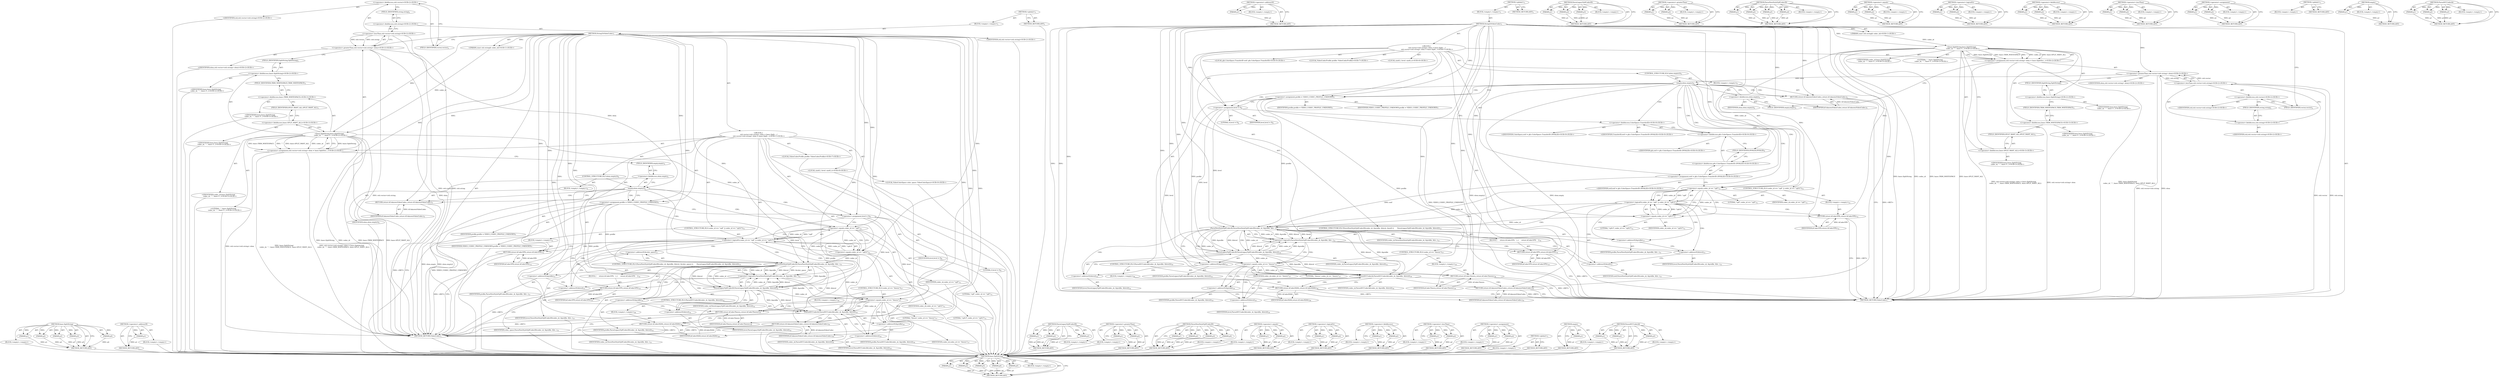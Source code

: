 digraph "ParseAVCCodecId" {
vulnerable_167 [label=<(METHOD,base.SplitString)>];
vulnerable_168 [label=<(PARAM,p1)>];
vulnerable_169 [label=<(PARAM,p2)>];
vulnerable_170 [label=<(PARAM,p3)>];
vulnerable_171 [label=<(PARAM,p4)>];
vulnerable_172 [label=<(PARAM,p5)>];
vulnerable_173 [label=<(BLOCK,&lt;empty&gt;,&lt;empty&gt;)>];
vulnerable_174 [label=<(METHOD_RETURN,ANY)>];
vulnerable_196 [label=<(METHOD,&lt;operator&gt;.addressOf)>];
vulnerable_197 [label=<(PARAM,p1)>];
vulnerable_198 [label=<(BLOCK,&lt;empty&gt;,&lt;empty&gt;)>];
vulnerable_199 [label=<(METHOD_RETURN,ANY)>];
vulnerable_6 [label=<(METHOD,&lt;global&gt;)<SUB>1</SUB>>];
vulnerable_7 [label=<(BLOCK,&lt;empty&gt;,&lt;empty&gt;)<SUB>1</SUB>>];
vulnerable_8 [label=<(METHOD,StringToVideoCodec)<SUB>1</SUB>>];
vulnerable_9 [label="<(PARAM,const std::string&amp; codec_id)<SUB>1</SUB>>"];
vulnerable_10 [label="<(BLOCK,{
  std::vector&lt;std::string&gt; elem = base::Split...,{
  std::vector&lt;std::string&gt; elem = base::Split...)<SUB>1</SUB>>"];
vulnerable_11 [label="<(&lt;operator&gt;.assignment,std::vector&lt;std::string&gt; elem = base::SplitStri...)<SUB>2</SUB>>"];
vulnerable_12 [label="<(&lt;operator&gt;.greaterThan,std::vector&lt;std::string&gt; elem)<SUB>2</SUB>>"];
vulnerable_13 [label="<(&lt;operator&gt;.lessThan,std::vector&lt;std::string)<SUB>2</SUB>>"];
vulnerable_14 [label="<(&lt;operator&gt;.fieldAccess,std::vector)<SUB>2</SUB>>"];
vulnerable_15 [label="<(IDENTIFIER,std,std::vector&lt;std::string)<SUB>2</SUB>>"];
vulnerable_16 [label=<(FIELD_IDENTIFIER,vector,vector)<SUB>2</SUB>>];
vulnerable_17 [label="<(&lt;operator&gt;.fieldAccess,std::string)<SUB>2</SUB>>"];
vulnerable_18 [label="<(IDENTIFIER,std,std::vector&lt;std::string)<SUB>2</SUB>>"];
vulnerable_19 [label=<(FIELD_IDENTIFIER,string,string)<SUB>2</SUB>>];
vulnerable_20 [label="<(IDENTIFIER,elem,std::vector&lt;std::string&gt; elem)<SUB>2</SUB>>"];
vulnerable_21 [label="<(base.SplitString,base::SplitString(
      codec_id, &quot;.&quot;, base::T...)<SUB>2</SUB>>"];
vulnerable_22 [label="<(&lt;operator&gt;.fieldAccess,base::SplitString)<SUB>2</SUB>>"];
vulnerable_23 [label="<(IDENTIFIER,base,base::SplitString(
      codec_id, &quot;.&quot;, base::T...)<SUB>2</SUB>>"];
vulnerable_24 [label=<(FIELD_IDENTIFIER,SplitString,SplitString)<SUB>2</SUB>>];
vulnerable_25 [label="<(IDENTIFIER,codec_id,base::SplitString(
      codec_id, &quot;.&quot;, base::T...)<SUB>3</SUB>>"];
vulnerable_26 [label="<(LITERAL,&quot;.&quot;,base::SplitString(
      codec_id, &quot;.&quot;, base::T...)<SUB>3</SUB>>"];
vulnerable_27 [label="<(&lt;operator&gt;.fieldAccess,base::TRIM_WHITESPACE)<SUB>3</SUB>>"];
vulnerable_28 [label="<(IDENTIFIER,base,base::SplitString(
      codec_id, &quot;.&quot;, base::T...)<SUB>3</SUB>>"];
vulnerable_29 [label=<(FIELD_IDENTIFIER,TRIM_WHITESPACE,TRIM_WHITESPACE)<SUB>3</SUB>>];
vulnerable_30 [label="<(&lt;operator&gt;.fieldAccess,base::SPLIT_WANT_ALL)<SUB>3</SUB>>"];
vulnerable_31 [label="<(IDENTIFIER,base,base::SplitString(
      codec_id, &quot;.&quot;, base::T...)<SUB>3</SUB>>"];
vulnerable_32 [label=<(FIELD_IDENTIFIER,SPLIT_WANT_ALL,SPLIT_WANT_ALL)<SUB>3</SUB>>];
vulnerable_33 [label=<(CONTROL_STRUCTURE,IF,if (elem.empty()))<SUB>4</SUB>>];
vulnerable_34 [label=<(empty,elem.empty())<SUB>4</SUB>>];
vulnerable_35 [label=<(&lt;operator&gt;.fieldAccess,elem.empty)<SUB>4</SUB>>];
vulnerable_36 [label=<(IDENTIFIER,elem,elem.empty())<SUB>4</SUB>>];
vulnerable_37 [label=<(FIELD_IDENTIFIER,empty,empty)<SUB>4</SUB>>];
vulnerable_38 [label=<(BLOCK,&lt;empty&gt;,&lt;empty&gt;)<SUB>5</SUB>>];
vulnerable_39 [label=<(RETURN,return kUnknownVideoCodec;,return kUnknownVideoCodec;)<SUB>5</SUB>>];
vulnerable_40 [label=<(IDENTIFIER,kUnknownVideoCodec,return kUnknownVideoCodec;)<SUB>5</SUB>>];
vulnerable_41 [label="<(LOCAL,VideoCodecProfile profile: VideoCodecProfile)<SUB>7</SUB>>"];
vulnerable_42 [label=<(&lt;operator&gt;.assignment,profile = VIDEO_CODEC_PROFILE_UNKNOWN)<SUB>7</SUB>>];
vulnerable_43 [label=<(IDENTIFIER,profile,profile = VIDEO_CODEC_PROFILE_UNKNOWN)<SUB>7</SUB>>];
vulnerable_44 [label=<(IDENTIFIER,VIDEO_CODEC_PROFILE_UNKNOWN,profile = VIDEO_CODEC_PROFILE_UNKNOWN)<SUB>7</SUB>>];
vulnerable_45 [label="<(LOCAL,uint8_t level: uint8_t)<SUB>8</SUB>>"];
vulnerable_46 [label=<(&lt;operator&gt;.assignment,level = 0)<SUB>8</SUB>>];
vulnerable_47 [label=<(IDENTIFIER,level,level = 0)<SUB>8</SUB>>];
vulnerable_48 [label=<(LITERAL,0,level = 0)<SUB>8</SUB>>];
vulnerable_49 [label="<(LOCAL,gfx.ColorSpace.TransferID eotf: gfx.ColorSpace.TransferID)<SUB>9</SUB>>"];
vulnerable_50 [label="<(&lt;operator&gt;.assignment,eotf = gfx::ColorSpace::TransferID::INVALID)<SUB>9</SUB>>"];
vulnerable_51 [label="<(IDENTIFIER,eotf,eotf = gfx::ColorSpace::TransferID::INVALID)<SUB>9</SUB>>"];
vulnerable_52 [label="<(&lt;operator&gt;.fieldAccess,gfx::ColorSpace::TransferID::INVALID)<SUB>9</SUB>>"];
vulnerable_53 [label="<(&lt;operator&gt;.fieldAccess,gfx::ColorSpace::TransferID)<SUB>9</SUB>>"];
vulnerable_54 [label="<(IDENTIFIER,gfx,eotf = gfx::ColorSpace::TransferID::INVALID)<SUB>9</SUB>>"];
vulnerable_55 [label="<(&lt;operator&gt;.fieldAccess,ColorSpace::TransferID)<SUB>9</SUB>>"];
vulnerable_56 [label="<(IDENTIFIER,ColorSpace,eotf = gfx::ColorSpace::TransferID::INVALID)<SUB>9</SUB>>"];
vulnerable_57 [label="<(IDENTIFIER,TransferID,eotf = gfx::ColorSpace::TransferID::INVALID)<SUB>9</SUB>>"];
vulnerable_58 [label=<(FIELD_IDENTIFIER,INVALID,INVALID)<SUB>9</SUB>>];
vulnerable_59 [label=<(CONTROL_STRUCTURE,IF,if (codec_id == &quot;vp8&quot; || codec_id == &quot;vp8.0&quot;))<SUB>11</SUB>>];
vulnerable_60 [label=<(&lt;operator&gt;.logicalOr,codec_id == &quot;vp8&quot; || codec_id == &quot;vp8.0&quot;)<SUB>11</SUB>>];
vulnerable_61 [label=<(&lt;operator&gt;.equals,codec_id == &quot;vp8&quot;)<SUB>11</SUB>>];
vulnerable_62 [label=<(IDENTIFIER,codec_id,codec_id == &quot;vp8&quot;)<SUB>11</SUB>>];
vulnerable_63 [label=<(LITERAL,&quot;vp8&quot;,codec_id == &quot;vp8&quot;)<SUB>11</SUB>>];
vulnerable_64 [label=<(&lt;operator&gt;.equals,codec_id == &quot;vp8.0&quot;)<SUB>11</SUB>>];
vulnerable_65 [label=<(IDENTIFIER,codec_id,codec_id == &quot;vp8.0&quot;)<SUB>11</SUB>>];
vulnerable_66 [label=<(LITERAL,&quot;vp8.0&quot;,codec_id == &quot;vp8.0&quot;)<SUB>11</SUB>>];
vulnerable_67 [label=<(BLOCK,&lt;empty&gt;,&lt;empty&gt;)<SUB>12</SUB>>];
vulnerable_68 [label=<(RETURN,return kCodecVP8;,return kCodecVP8;)<SUB>12</SUB>>];
vulnerable_69 [label=<(IDENTIFIER,kCodecVP8,return kCodecVP8;)<SUB>12</SUB>>];
vulnerable_70 [label=<(CONTROL_STRUCTURE,IF,if (ParseNewStyleVp9CodecID(codec_id, &amp;profile, &amp;level, &amp;eotf) ||
       ParseLegacyVp9CodecID(codec_id, &amp;profile, &amp;level)))<SUB>13</SUB>>];
vulnerable_71 [label=<(&lt;operator&gt;.logicalOr,ParseNewStyleVp9CodecID(codec_id, &amp;profile, &amp;le...)<SUB>13</SUB>>];
vulnerable_72 [label=<(ParseNewStyleVp9CodecID,ParseNewStyleVp9CodecID(codec_id, &amp;profile, &amp;le...)<SUB>13</SUB>>];
vulnerable_73 [label=<(IDENTIFIER,codec_id,ParseNewStyleVp9CodecID(codec_id, &amp;profile, &amp;le...)<SUB>13</SUB>>];
vulnerable_74 [label=<(&lt;operator&gt;.addressOf,&amp;profile)<SUB>13</SUB>>];
vulnerable_75 [label=<(IDENTIFIER,profile,ParseNewStyleVp9CodecID(codec_id, &amp;profile, &amp;le...)<SUB>13</SUB>>];
vulnerable_76 [label=<(&lt;operator&gt;.addressOf,&amp;level)<SUB>13</SUB>>];
vulnerable_77 [label=<(IDENTIFIER,level,ParseNewStyleVp9CodecID(codec_id, &amp;profile, &amp;le...)<SUB>13</SUB>>];
vulnerable_78 [label=<(&lt;operator&gt;.addressOf,&amp;eotf)<SUB>13</SUB>>];
vulnerable_79 [label=<(IDENTIFIER,eotf,ParseNewStyleVp9CodecID(codec_id, &amp;profile, &amp;le...)<SUB>13</SUB>>];
vulnerable_80 [label=<(ParseLegacyVp9CodecID,ParseLegacyVp9CodecID(codec_id, &amp;profile, &amp;level))<SUB>14</SUB>>];
vulnerable_81 [label=<(IDENTIFIER,codec_id,ParseLegacyVp9CodecID(codec_id, &amp;profile, &amp;level))<SUB>14</SUB>>];
vulnerable_82 [label=<(&lt;operator&gt;.addressOf,&amp;profile)<SUB>14</SUB>>];
vulnerable_83 [label=<(IDENTIFIER,profile,ParseLegacyVp9CodecID(codec_id, &amp;profile, &amp;level))<SUB>14</SUB>>];
vulnerable_84 [label=<(&lt;operator&gt;.addressOf,&amp;level)<SUB>14</SUB>>];
vulnerable_85 [label=<(IDENTIFIER,level,ParseLegacyVp9CodecID(codec_id, &amp;profile, &amp;level))<SUB>14</SUB>>];
vulnerable_86 [label=<(BLOCK,{
     return kCodecVP9;
   },{
     return kCodecVP9;
   })<SUB>14</SUB>>];
vulnerable_87 [label=<(RETURN,return kCodecVP9;,return kCodecVP9;)<SUB>15</SUB>>];
vulnerable_88 [label=<(IDENTIFIER,kCodecVP9,return kCodecVP9;)<SUB>15</SUB>>];
vulnerable_89 [label=<(CONTROL_STRUCTURE,IF,if (codec_id == &quot;theora&quot;))<SUB>17</SUB>>];
vulnerable_90 [label=<(&lt;operator&gt;.equals,codec_id == &quot;theora&quot;)<SUB>17</SUB>>];
vulnerable_91 [label=<(IDENTIFIER,codec_id,codec_id == &quot;theora&quot;)<SUB>17</SUB>>];
vulnerable_92 [label=<(LITERAL,&quot;theora&quot;,codec_id == &quot;theora&quot;)<SUB>17</SUB>>];
vulnerable_93 [label=<(BLOCK,&lt;empty&gt;,&lt;empty&gt;)<SUB>18</SUB>>];
vulnerable_94 [label=<(RETURN,return kCodecTheora;,return kCodecTheora;)<SUB>18</SUB>>];
vulnerable_95 [label=<(IDENTIFIER,kCodecTheora,return kCodecTheora;)<SUB>18</SUB>>];
vulnerable_96 [label=<(CONTROL_STRUCTURE,IF,if (ParseAVCCodecId(codec_id, &amp;profile, &amp;level)))<SUB>19</SUB>>];
vulnerable_97 [label=<(ParseAVCCodecId,ParseAVCCodecId(codec_id, &amp;profile, &amp;level))<SUB>19</SUB>>];
vulnerable_98 [label=<(IDENTIFIER,codec_id,ParseAVCCodecId(codec_id, &amp;profile, &amp;level))<SUB>19</SUB>>];
vulnerable_99 [label=<(&lt;operator&gt;.addressOf,&amp;profile)<SUB>19</SUB>>];
vulnerable_100 [label=<(IDENTIFIER,profile,ParseAVCCodecId(codec_id, &amp;profile, &amp;level))<SUB>19</SUB>>];
vulnerable_101 [label=<(&lt;operator&gt;.addressOf,&amp;level)<SUB>19</SUB>>];
vulnerable_102 [label=<(IDENTIFIER,level,ParseAVCCodecId(codec_id, &amp;profile, &amp;level))<SUB>19</SUB>>];
vulnerable_103 [label=<(BLOCK,&lt;empty&gt;,&lt;empty&gt;)<SUB>20</SUB>>];
vulnerable_104 [label=<(RETURN,return kCodecH264;,return kCodecH264;)<SUB>20</SUB>>];
vulnerable_105 [label=<(IDENTIFIER,kCodecH264,return kCodecH264;)<SUB>20</SUB>>];
vulnerable_106 [label=<(RETURN,return kUnknownVideoCodec;,return kUnknownVideoCodec;)<SUB>33</SUB>>];
vulnerable_107 [label=<(IDENTIFIER,kUnknownVideoCodec,return kUnknownVideoCodec;)<SUB>33</SUB>>];
vulnerable_108 [label=<(METHOD_RETURN,VideoCodec)<SUB>1</SUB>>];
vulnerable_110 [label=<(METHOD_RETURN,ANY)<SUB>1</SUB>>];
vulnerable_200 [label=<(METHOD,ParseLegacyVp9CodecID)>];
vulnerable_201 [label=<(PARAM,p1)>];
vulnerable_202 [label=<(PARAM,p2)>];
vulnerable_203 [label=<(PARAM,p3)>];
vulnerable_204 [label=<(BLOCK,&lt;empty&gt;,&lt;empty&gt;)>];
vulnerable_205 [label=<(METHOD_RETURN,ANY)>];
vulnerable_152 [label=<(METHOD,&lt;operator&gt;.greaterThan)>];
vulnerable_153 [label=<(PARAM,p1)>];
vulnerable_154 [label=<(PARAM,p2)>];
vulnerable_155 [label=<(BLOCK,&lt;empty&gt;,&lt;empty&gt;)>];
vulnerable_156 [label=<(METHOD_RETURN,ANY)>];
vulnerable_189 [label=<(METHOD,ParseNewStyleVp9CodecID)>];
vulnerable_190 [label=<(PARAM,p1)>];
vulnerable_191 [label=<(PARAM,p2)>];
vulnerable_192 [label=<(PARAM,p3)>];
vulnerable_193 [label=<(PARAM,p4)>];
vulnerable_194 [label=<(BLOCK,&lt;empty&gt;,&lt;empty&gt;)>];
vulnerable_195 [label=<(METHOD_RETURN,ANY)>];
vulnerable_184 [label=<(METHOD,&lt;operator&gt;.equals)>];
vulnerable_185 [label=<(PARAM,p1)>];
vulnerable_186 [label=<(PARAM,p2)>];
vulnerable_187 [label=<(BLOCK,&lt;empty&gt;,&lt;empty&gt;)>];
vulnerable_188 [label=<(METHOD_RETURN,ANY)>];
vulnerable_179 [label=<(METHOD,&lt;operator&gt;.logicalOr)>];
vulnerable_180 [label=<(PARAM,p1)>];
vulnerable_181 [label=<(PARAM,p2)>];
vulnerable_182 [label=<(BLOCK,&lt;empty&gt;,&lt;empty&gt;)>];
vulnerable_183 [label=<(METHOD_RETURN,ANY)>];
vulnerable_162 [label=<(METHOD,&lt;operator&gt;.fieldAccess)>];
vulnerable_163 [label=<(PARAM,p1)>];
vulnerable_164 [label=<(PARAM,p2)>];
vulnerable_165 [label=<(BLOCK,&lt;empty&gt;,&lt;empty&gt;)>];
vulnerable_166 [label=<(METHOD_RETURN,ANY)>];
vulnerable_157 [label=<(METHOD,&lt;operator&gt;.lessThan)>];
vulnerable_158 [label=<(PARAM,p1)>];
vulnerable_159 [label=<(PARAM,p2)>];
vulnerable_160 [label=<(BLOCK,&lt;empty&gt;,&lt;empty&gt;)>];
vulnerable_161 [label=<(METHOD_RETURN,ANY)>];
vulnerable_147 [label=<(METHOD,&lt;operator&gt;.assignment)>];
vulnerable_148 [label=<(PARAM,p1)>];
vulnerable_149 [label=<(PARAM,p2)>];
vulnerable_150 [label=<(BLOCK,&lt;empty&gt;,&lt;empty&gt;)>];
vulnerable_151 [label=<(METHOD_RETURN,ANY)>];
vulnerable_141 [label=<(METHOD,&lt;global&gt;)<SUB>1</SUB>>];
vulnerable_142 [label=<(BLOCK,&lt;empty&gt;,&lt;empty&gt;)>];
vulnerable_143 [label=<(METHOD_RETURN,ANY)>];
vulnerable_175 [label=<(METHOD,empty)>];
vulnerable_176 [label=<(PARAM,p1)>];
vulnerable_177 [label=<(BLOCK,&lt;empty&gt;,&lt;empty&gt;)>];
vulnerable_178 [label=<(METHOD_RETURN,ANY)>];
vulnerable_206 [label=<(METHOD,ParseAVCCodecId)>];
vulnerable_207 [label=<(PARAM,p1)>];
vulnerable_208 [label=<(PARAM,p2)>];
vulnerable_209 [label=<(PARAM,p3)>];
vulnerable_210 [label=<(BLOCK,&lt;empty&gt;,&lt;empty&gt;)>];
vulnerable_211 [label=<(METHOD_RETURN,ANY)>];
fixed_154 [label=<(METHOD,base.SplitString)>];
fixed_155 [label=<(PARAM,p1)>];
fixed_156 [label=<(PARAM,p2)>];
fixed_157 [label=<(PARAM,p3)>];
fixed_158 [label=<(PARAM,p4)>];
fixed_159 [label=<(PARAM,p5)>];
fixed_160 [label=<(BLOCK,&lt;empty&gt;,&lt;empty&gt;)>];
fixed_161 [label=<(METHOD_RETURN,ANY)>];
fixed_183 [label=<(METHOD,&lt;operator&gt;.addressOf)>];
fixed_184 [label=<(PARAM,p1)>];
fixed_185 [label=<(BLOCK,&lt;empty&gt;,&lt;empty&gt;)>];
fixed_186 [label=<(METHOD_RETURN,ANY)>];
fixed_6 [label=<(METHOD,&lt;global&gt;)<SUB>1</SUB>>];
fixed_7 [label=<(BLOCK,&lt;empty&gt;,&lt;empty&gt;)<SUB>1</SUB>>];
fixed_8 [label=<(METHOD,StringToVideoCodec)<SUB>1</SUB>>];
fixed_9 [label="<(PARAM,const std::string&amp; codec_id)<SUB>1</SUB>>"];
fixed_10 [label="<(BLOCK,{
  std::vector&lt;std::string&gt; elem = base::Split...,{
  std::vector&lt;std::string&gt; elem = base::Split...)<SUB>1</SUB>>"];
fixed_11 [label="<(&lt;operator&gt;.assignment,std::vector&lt;std::string&gt; elem = base::SplitStri...)<SUB>2</SUB>>"];
fixed_12 [label="<(&lt;operator&gt;.greaterThan,std::vector&lt;std::string&gt; elem)<SUB>2</SUB>>"];
fixed_13 [label="<(&lt;operator&gt;.lessThan,std::vector&lt;std::string)<SUB>2</SUB>>"];
fixed_14 [label="<(&lt;operator&gt;.fieldAccess,std::vector)<SUB>2</SUB>>"];
fixed_15 [label="<(IDENTIFIER,std,std::vector&lt;std::string)<SUB>2</SUB>>"];
fixed_16 [label=<(FIELD_IDENTIFIER,vector,vector)<SUB>2</SUB>>];
fixed_17 [label="<(&lt;operator&gt;.fieldAccess,std::string)<SUB>2</SUB>>"];
fixed_18 [label="<(IDENTIFIER,std,std::vector&lt;std::string)<SUB>2</SUB>>"];
fixed_19 [label=<(FIELD_IDENTIFIER,string,string)<SUB>2</SUB>>];
fixed_20 [label="<(IDENTIFIER,elem,std::vector&lt;std::string&gt; elem)<SUB>2</SUB>>"];
fixed_21 [label="<(base.SplitString,base::SplitString(
      codec_id, &quot;.&quot;, base::T...)<SUB>2</SUB>>"];
fixed_22 [label="<(&lt;operator&gt;.fieldAccess,base::SplitString)<SUB>2</SUB>>"];
fixed_23 [label="<(IDENTIFIER,base,base::SplitString(
      codec_id, &quot;.&quot;, base::T...)<SUB>2</SUB>>"];
fixed_24 [label=<(FIELD_IDENTIFIER,SplitString,SplitString)<SUB>2</SUB>>];
fixed_25 [label="<(IDENTIFIER,codec_id,base::SplitString(
      codec_id, &quot;.&quot;, base::T...)<SUB>3</SUB>>"];
fixed_26 [label="<(LITERAL,&quot;.&quot;,base::SplitString(
      codec_id, &quot;.&quot;, base::T...)<SUB>3</SUB>>"];
fixed_27 [label="<(&lt;operator&gt;.fieldAccess,base::TRIM_WHITESPACE)<SUB>3</SUB>>"];
fixed_28 [label="<(IDENTIFIER,base,base::SplitString(
      codec_id, &quot;.&quot;, base::T...)<SUB>3</SUB>>"];
fixed_29 [label=<(FIELD_IDENTIFIER,TRIM_WHITESPACE,TRIM_WHITESPACE)<SUB>3</SUB>>];
fixed_30 [label="<(&lt;operator&gt;.fieldAccess,base::SPLIT_WANT_ALL)<SUB>3</SUB>>"];
fixed_31 [label="<(IDENTIFIER,base,base::SplitString(
      codec_id, &quot;.&quot;, base::T...)<SUB>3</SUB>>"];
fixed_32 [label=<(FIELD_IDENTIFIER,SPLIT_WANT_ALL,SPLIT_WANT_ALL)<SUB>3</SUB>>];
fixed_33 [label=<(CONTROL_STRUCTURE,IF,if (elem.empty()))<SUB>4</SUB>>];
fixed_34 [label=<(empty,elem.empty())<SUB>4</SUB>>];
fixed_35 [label=<(&lt;operator&gt;.fieldAccess,elem.empty)<SUB>4</SUB>>];
fixed_36 [label=<(IDENTIFIER,elem,elem.empty())<SUB>4</SUB>>];
fixed_37 [label=<(FIELD_IDENTIFIER,empty,empty)<SUB>4</SUB>>];
fixed_38 [label=<(BLOCK,&lt;empty&gt;,&lt;empty&gt;)<SUB>5</SUB>>];
fixed_39 [label=<(RETURN,return kUnknownVideoCodec;,return kUnknownVideoCodec;)<SUB>5</SUB>>];
fixed_40 [label=<(IDENTIFIER,kUnknownVideoCodec,return kUnknownVideoCodec;)<SUB>5</SUB>>];
fixed_41 [label="<(LOCAL,VideoCodecProfile profile: VideoCodecProfile)<SUB>7</SUB>>"];
fixed_42 [label=<(&lt;operator&gt;.assignment,profile = VIDEO_CODEC_PROFILE_UNKNOWN)<SUB>7</SUB>>];
fixed_43 [label=<(IDENTIFIER,profile,profile = VIDEO_CODEC_PROFILE_UNKNOWN)<SUB>7</SUB>>];
fixed_44 [label=<(IDENTIFIER,VIDEO_CODEC_PROFILE_UNKNOWN,profile = VIDEO_CODEC_PROFILE_UNKNOWN)<SUB>7</SUB>>];
fixed_45 [label="<(LOCAL,uint8_t level: uint8_t)<SUB>8</SUB>>"];
fixed_46 [label=<(&lt;operator&gt;.assignment,level = 0)<SUB>8</SUB>>];
fixed_47 [label=<(IDENTIFIER,level,level = 0)<SUB>8</SUB>>];
fixed_48 [label=<(LITERAL,0,level = 0)<SUB>8</SUB>>];
fixed_49 [label="<(LOCAL,VideoColorSpace color_space: VideoColorSpace)<SUB>9</SUB>>"];
fixed_50 [label=<(CONTROL_STRUCTURE,IF,if (codec_id == &quot;vp8&quot; || codec_id == &quot;vp8.0&quot;))<SUB>11</SUB>>];
fixed_51 [label=<(&lt;operator&gt;.logicalOr,codec_id == &quot;vp8&quot; || codec_id == &quot;vp8.0&quot;)<SUB>11</SUB>>];
fixed_52 [label=<(&lt;operator&gt;.equals,codec_id == &quot;vp8&quot;)<SUB>11</SUB>>];
fixed_53 [label=<(IDENTIFIER,codec_id,codec_id == &quot;vp8&quot;)<SUB>11</SUB>>];
fixed_54 [label=<(LITERAL,&quot;vp8&quot;,codec_id == &quot;vp8&quot;)<SUB>11</SUB>>];
fixed_55 [label=<(&lt;operator&gt;.equals,codec_id == &quot;vp8.0&quot;)<SUB>11</SUB>>];
fixed_56 [label=<(IDENTIFIER,codec_id,codec_id == &quot;vp8.0&quot;)<SUB>11</SUB>>];
fixed_57 [label=<(LITERAL,&quot;vp8.0&quot;,codec_id == &quot;vp8.0&quot;)<SUB>11</SUB>>];
fixed_58 [label=<(BLOCK,&lt;empty&gt;,&lt;empty&gt;)<SUB>12</SUB>>];
fixed_59 [label=<(RETURN,return kCodecVP8;,return kCodecVP8;)<SUB>12</SUB>>];
fixed_60 [label=<(IDENTIFIER,kCodecVP8,return kCodecVP8;)<SUB>12</SUB>>];
fixed_61 [label=<(CONTROL_STRUCTURE,IF,if (ParseNewStyleVp9CodecID(codec_id, &amp;profile, &amp;level, &amp;color_space) ||
       ParseLegacyVp9CodecID(codec_id, &amp;profile, &amp;level)))<SUB>13</SUB>>];
fixed_62 [label=<(&lt;operator&gt;.logicalOr,ParseNewStyleVp9CodecID(codec_id, &amp;profile, &amp;le...)<SUB>13</SUB>>];
fixed_63 [label=<(ParseNewStyleVp9CodecID,ParseNewStyleVp9CodecID(codec_id, &amp;profile, &amp;le...)<SUB>13</SUB>>];
fixed_64 [label=<(IDENTIFIER,codec_id,ParseNewStyleVp9CodecID(codec_id, &amp;profile, &amp;le...)<SUB>13</SUB>>];
fixed_65 [label=<(&lt;operator&gt;.addressOf,&amp;profile)<SUB>13</SUB>>];
fixed_66 [label=<(IDENTIFIER,profile,ParseNewStyleVp9CodecID(codec_id, &amp;profile, &amp;le...)<SUB>13</SUB>>];
fixed_67 [label=<(&lt;operator&gt;.addressOf,&amp;level)<SUB>13</SUB>>];
fixed_68 [label=<(IDENTIFIER,level,ParseNewStyleVp9CodecID(codec_id, &amp;profile, &amp;le...)<SUB>13</SUB>>];
fixed_69 [label=<(&lt;operator&gt;.addressOf,&amp;color_space)<SUB>13</SUB>>];
fixed_70 [label=<(IDENTIFIER,color_space,ParseNewStyleVp9CodecID(codec_id, &amp;profile, &amp;le...)<SUB>13</SUB>>];
fixed_71 [label=<(ParseLegacyVp9CodecID,ParseLegacyVp9CodecID(codec_id, &amp;profile, &amp;level))<SUB>14</SUB>>];
fixed_72 [label=<(IDENTIFIER,codec_id,ParseLegacyVp9CodecID(codec_id, &amp;profile, &amp;level))<SUB>14</SUB>>];
fixed_73 [label=<(&lt;operator&gt;.addressOf,&amp;profile)<SUB>14</SUB>>];
fixed_74 [label=<(IDENTIFIER,profile,ParseLegacyVp9CodecID(codec_id, &amp;profile, &amp;level))<SUB>14</SUB>>];
fixed_75 [label=<(&lt;operator&gt;.addressOf,&amp;level)<SUB>14</SUB>>];
fixed_76 [label=<(IDENTIFIER,level,ParseLegacyVp9CodecID(codec_id, &amp;profile, &amp;level))<SUB>14</SUB>>];
fixed_77 [label=<(BLOCK,{
     return kCodecVP9;
   },{
     return kCodecVP9;
   })<SUB>14</SUB>>];
fixed_78 [label=<(RETURN,return kCodecVP9;,return kCodecVP9;)<SUB>15</SUB>>];
fixed_79 [label=<(IDENTIFIER,kCodecVP9,return kCodecVP9;)<SUB>15</SUB>>];
fixed_80 [label=<(CONTROL_STRUCTURE,IF,if (codec_id == &quot;theora&quot;))<SUB>17</SUB>>];
fixed_81 [label=<(&lt;operator&gt;.equals,codec_id == &quot;theora&quot;)<SUB>17</SUB>>];
fixed_82 [label=<(IDENTIFIER,codec_id,codec_id == &quot;theora&quot;)<SUB>17</SUB>>];
fixed_83 [label=<(LITERAL,&quot;theora&quot;,codec_id == &quot;theora&quot;)<SUB>17</SUB>>];
fixed_84 [label=<(BLOCK,&lt;empty&gt;,&lt;empty&gt;)<SUB>18</SUB>>];
fixed_85 [label=<(RETURN,return kCodecTheora;,return kCodecTheora;)<SUB>18</SUB>>];
fixed_86 [label=<(IDENTIFIER,kCodecTheora,return kCodecTheora;)<SUB>18</SUB>>];
fixed_87 [label=<(CONTROL_STRUCTURE,IF,if (ParseAVCCodecId(codec_id, &amp;profile, &amp;level)))<SUB>19</SUB>>];
fixed_88 [label=<(ParseAVCCodecId,ParseAVCCodecId(codec_id, &amp;profile, &amp;level))<SUB>19</SUB>>];
fixed_89 [label=<(IDENTIFIER,codec_id,ParseAVCCodecId(codec_id, &amp;profile, &amp;level))<SUB>19</SUB>>];
fixed_90 [label=<(&lt;operator&gt;.addressOf,&amp;profile)<SUB>19</SUB>>];
fixed_91 [label=<(IDENTIFIER,profile,ParseAVCCodecId(codec_id, &amp;profile, &amp;level))<SUB>19</SUB>>];
fixed_92 [label=<(&lt;operator&gt;.addressOf,&amp;level)<SUB>19</SUB>>];
fixed_93 [label=<(IDENTIFIER,level,ParseAVCCodecId(codec_id, &amp;profile, &amp;level))<SUB>19</SUB>>];
fixed_94 [label=<(BLOCK,&lt;empty&gt;,&lt;empty&gt;)<SUB>20</SUB>>];
fixed_95 [label=<(RETURN,return kCodecH264;,return kCodecH264;)<SUB>20</SUB>>];
fixed_96 [label=<(IDENTIFIER,kCodecH264,return kCodecH264;)<SUB>20</SUB>>];
fixed_97 [label=<(RETURN,return kUnknownVideoCodec;,return kUnknownVideoCodec;)<SUB>33</SUB>>];
fixed_98 [label=<(IDENTIFIER,kUnknownVideoCodec,return kUnknownVideoCodec;)<SUB>33</SUB>>];
fixed_99 [label=<(METHOD_RETURN,VideoCodec)<SUB>1</SUB>>];
fixed_101 [label=<(METHOD_RETURN,ANY)<SUB>1</SUB>>];
fixed_187 [label=<(METHOD,ParseLegacyVp9CodecID)>];
fixed_188 [label=<(PARAM,p1)>];
fixed_189 [label=<(PARAM,p2)>];
fixed_190 [label=<(PARAM,p3)>];
fixed_191 [label=<(BLOCK,&lt;empty&gt;,&lt;empty&gt;)>];
fixed_192 [label=<(METHOD_RETURN,ANY)>];
fixed_139 [label=<(METHOD,&lt;operator&gt;.greaterThan)>];
fixed_140 [label=<(PARAM,p1)>];
fixed_141 [label=<(PARAM,p2)>];
fixed_142 [label=<(BLOCK,&lt;empty&gt;,&lt;empty&gt;)>];
fixed_143 [label=<(METHOD_RETURN,ANY)>];
fixed_176 [label=<(METHOD,ParseNewStyleVp9CodecID)>];
fixed_177 [label=<(PARAM,p1)>];
fixed_178 [label=<(PARAM,p2)>];
fixed_179 [label=<(PARAM,p3)>];
fixed_180 [label=<(PARAM,p4)>];
fixed_181 [label=<(BLOCK,&lt;empty&gt;,&lt;empty&gt;)>];
fixed_182 [label=<(METHOD_RETURN,ANY)>];
fixed_171 [label=<(METHOD,&lt;operator&gt;.equals)>];
fixed_172 [label=<(PARAM,p1)>];
fixed_173 [label=<(PARAM,p2)>];
fixed_174 [label=<(BLOCK,&lt;empty&gt;,&lt;empty&gt;)>];
fixed_175 [label=<(METHOD_RETURN,ANY)>];
fixed_166 [label=<(METHOD,&lt;operator&gt;.logicalOr)>];
fixed_167 [label=<(PARAM,p1)>];
fixed_168 [label=<(PARAM,p2)>];
fixed_169 [label=<(BLOCK,&lt;empty&gt;,&lt;empty&gt;)>];
fixed_170 [label=<(METHOD_RETURN,ANY)>];
fixed_149 [label=<(METHOD,&lt;operator&gt;.fieldAccess)>];
fixed_150 [label=<(PARAM,p1)>];
fixed_151 [label=<(PARAM,p2)>];
fixed_152 [label=<(BLOCK,&lt;empty&gt;,&lt;empty&gt;)>];
fixed_153 [label=<(METHOD_RETURN,ANY)>];
fixed_144 [label=<(METHOD,&lt;operator&gt;.lessThan)>];
fixed_145 [label=<(PARAM,p1)>];
fixed_146 [label=<(PARAM,p2)>];
fixed_147 [label=<(BLOCK,&lt;empty&gt;,&lt;empty&gt;)>];
fixed_148 [label=<(METHOD_RETURN,ANY)>];
fixed_134 [label=<(METHOD,&lt;operator&gt;.assignment)>];
fixed_135 [label=<(PARAM,p1)>];
fixed_136 [label=<(PARAM,p2)>];
fixed_137 [label=<(BLOCK,&lt;empty&gt;,&lt;empty&gt;)>];
fixed_138 [label=<(METHOD_RETURN,ANY)>];
fixed_128 [label=<(METHOD,&lt;global&gt;)<SUB>1</SUB>>];
fixed_129 [label=<(BLOCK,&lt;empty&gt;,&lt;empty&gt;)>];
fixed_130 [label=<(METHOD_RETURN,ANY)>];
fixed_162 [label=<(METHOD,empty)>];
fixed_163 [label=<(PARAM,p1)>];
fixed_164 [label=<(BLOCK,&lt;empty&gt;,&lt;empty&gt;)>];
fixed_165 [label=<(METHOD_RETURN,ANY)>];
fixed_193 [label=<(METHOD,ParseAVCCodecId)>];
fixed_194 [label=<(PARAM,p1)>];
fixed_195 [label=<(PARAM,p2)>];
fixed_196 [label=<(PARAM,p3)>];
fixed_197 [label=<(BLOCK,&lt;empty&gt;,&lt;empty&gt;)>];
fixed_198 [label=<(METHOD_RETURN,ANY)>];
vulnerable_167 -> vulnerable_168  [key=0, label="AST: "];
vulnerable_167 -> vulnerable_168  [key=1, label="DDG: "];
vulnerable_167 -> vulnerable_173  [key=0, label="AST: "];
vulnerable_167 -> vulnerable_169  [key=0, label="AST: "];
vulnerable_167 -> vulnerable_169  [key=1, label="DDG: "];
vulnerable_167 -> vulnerable_174  [key=0, label="AST: "];
vulnerable_167 -> vulnerable_174  [key=1, label="CFG: "];
vulnerable_167 -> vulnerable_170  [key=0, label="AST: "];
vulnerable_167 -> vulnerable_170  [key=1, label="DDG: "];
vulnerable_167 -> vulnerable_171  [key=0, label="AST: "];
vulnerable_167 -> vulnerable_171  [key=1, label="DDG: "];
vulnerable_167 -> vulnerable_172  [key=0, label="AST: "];
vulnerable_167 -> vulnerable_172  [key=1, label="DDG: "];
vulnerable_168 -> vulnerable_174  [key=0, label="DDG: p1"];
vulnerable_169 -> vulnerable_174  [key=0, label="DDG: p2"];
vulnerable_170 -> vulnerable_174  [key=0, label="DDG: p3"];
vulnerable_171 -> vulnerable_174  [key=0, label="DDG: p4"];
vulnerable_172 -> vulnerable_174  [key=0, label="DDG: p5"];
vulnerable_196 -> vulnerable_197  [key=0, label="AST: "];
vulnerable_196 -> vulnerable_197  [key=1, label="DDG: "];
vulnerable_196 -> vulnerable_198  [key=0, label="AST: "];
vulnerable_196 -> vulnerable_199  [key=0, label="AST: "];
vulnerable_196 -> vulnerable_199  [key=1, label="CFG: "];
vulnerable_197 -> vulnerable_199  [key=0, label="DDG: p1"];
vulnerable_6 -> vulnerable_7  [key=0, label="AST: "];
vulnerable_6 -> vulnerable_110  [key=0, label="AST: "];
vulnerable_6 -> vulnerable_110  [key=1, label="CFG: "];
vulnerable_7 -> vulnerable_8  [key=0, label="AST: "];
vulnerable_8 -> vulnerable_9  [key=0, label="AST: "];
vulnerable_8 -> vulnerable_9  [key=1, label="DDG: "];
vulnerable_8 -> vulnerable_10  [key=0, label="AST: "];
vulnerable_8 -> vulnerable_108  [key=0, label="AST: "];
vulnerable_8 -> vulnerable_16  [key=0, label="CFG: "];
vulnerable_8 -> vulnerable_42  [key=0, label="DDG: "];
vulnerable_8 -> vulnerable_46  [key=0, label="DDG: "];
vulnerable_8 -> vulnerable_106  [key=0, label="DDG: "];
vulnerable_8 -> vulnerable_107  [key=0, label="DDG: "];
vulnerable_8 -> vulnerable_12  [key=0, label="DDG: "];
vulnerable_8 -> vulnerable_21  [key=0, label="DDG: "];
vulnerable_8 -> vulnerable_39  [key=0, label="DDG: "];
vulnerable_8 -> vulnerable_68  [key=0, label="DDG: "];
vulnerable_8 -> vulnerable_87  [key=0, label="DDG: "];
vulnerable_8 -> vulnerable_90  [key=0, label="DDG: "];
vulnerable_8 -> vulnerable_94  [key=0, label="DDG: "];
vulnerable_8 -> vulnerable_97  [key=0, label="DDG: "];
vulnerable_8 -> vulnerable_104  [key=0, label="DDG: "];
vulnerable_8 -> vulnerable_40  [key=0, label="DDG: "];
vulnerable_8 -> vulnerable_61  [key=0, label="DDG: "];
vulnerable_8 -> vulnerable_64  [key=0, label="DDG: "];
vulnerable_8 -> vulnerable_69  [key=0, label="DDG: "];
vulnerable_8 -> vulnerable_72  [key=0, label="DDG: "];
vulnerable_8 -> vulnerable_80  [key=0, label="DDG: "];
vulnerable_8 -> vulnerable_88  [key=0, label="DDG: "];
vulnerable_8 -> vulnerable_95  [key=0, label="DDG: "];
vulnerable_8 -> vulnerable_105  [key=0, label="DDG: "];
vulnerable_9 -> vulnerable_21  [key=0, label="DDG: codec_id"];
vulnerable_10 -> vulnerable_11  [key=0, label="AST: "];
vulnerable_10 -> vulnerable_33  [key=0, label="AST: "];
vulnerable_10 -> vulnerable_41  [key=0, label="AST: "];
vulnerable_10 -> vulnerable_42  [key=0, label="AST: "];
vulnerable_10 -> vulnerable_45  [key=0, label="AST: "];
vulnerable_10 -> vulnerable_46  [key=0, label="AST: "];
vulnerable_10 -> vulnerable_49  [key=0, label="AST: "];
vulnerable_10 -> vulnerable_50  [key=0, label="AST: "];
vulnerable_10 -> vulnerable_59  [key=0, label="AST: "];
vulnerable_10 -> vulnerable_70  [key=0, label="AST: "];
vulnerable_10 -> vulnerable_89  [key=0, label="AST: "];
vulnerable_10 -> vulnerable_96  [key=0, label="AST: "];
vulnerable_10 -> vulnerable_106  [key=0, label="AST: "];
vulnerable_11 -> vulnerable_12  [key=0, label="AST: "];
vulnerable_11 -> vulnerable_21  [key=0, label="AST: "];
vulnerable_11 -> vulnerable_37  [key=0, label="CFG: "];
vulnerable_11 -> vulnerable_108  [key=0, label="DDG: std::vector&lt;std::string&gt; elem"];
vulnerable_11 -> vulnerable_108  [key=1, label="DDG: base::SplitString(
      codec_id, &quot;.&quot;, base::TRIM_WHITESPACE, base::SPLIT_WANT_ALL)"];
vulnerable_11 -> vulnerable_108  [key=2, label="DDG: std::vector&lt;std::string&gt; elem = base::SplitString(
      codec_id, &quot;.&quot;, base::TRIM_WHITESPACE, base::SPLIT_WANT_ALL)"];
vulnerable_12 -> vulnerable_13  [key=0, label="AST: "];
vulnerable_12 -> vulnerable_20  [key=0, label="AST: "];
vulnerable_12 -> vulnerable_24  [key=0, label="CFG: "];
vulnerable_12 -> vulnerable_108  [key=0, label="DDG: std::vector&lt;std::string"];
vulnerable_12 -> vulnerable_108  [key=1, label="DDG: elem"];
vulnerable_12 -> vulnerable_34  [key=0, label="DDG: elem"];
vulnerable_13 -> vulnerable_14  [key=0, label="AST: "];
vulnerable_13 -> vulnerable_17  [key=0, label="AST: "];
vulnerable_13 -> vulnerable_12  [key=0, label="CFG: "];
vulnerable_13 -> vulnerable_12  [key=1, label="DDG: std::vector"];
vulnerable_13 -> vulnerable_12  [key=2, label="DDG: std::string"];
vulnerable_13 -> vulnerable_108  [key=0, label="DDG: std::vector"];
vulnerable_13 -> vulnerable_108  [key=1, label="DDG: std::string"];
vulnerable_14 -> vulnerable_15  [key=0, label="AST: "];
vulnerable_14 -> vulnerable_16  [key=0, label="AST: "];
vulnerable_14 -> vulnerable_19  [key=0, label="CFG: "];
vulnerable_16 -> vulnerable_14  [key=0, label="CFG: "];
vulnerable_17 -> vulnerable_18  [key=0, label="AST: "];
vulnerable_17 -> vulnerable_19  [key=0, label="AST: "];
vulnerable_17 -> vulnerable_13  [key=0, label="CFG: "];
vulnerable_19 -> vulnerable_17  [key=0, label="CFG: "];
vulnerable_21 -> vulnerable_22  [key=0, label="AST: "];
vulnerable_21 -> vulnerable_25  [key=0, label="AST: "];
vulnerable_21 -> vulnerable_26  [key=0, label="AST: "];
vulnerable_21 -> vulnerable_27  [key=0, label="AST: "];
vulnerable_21 -> vulnerable_30  [key=0, label="AST: "];
vulnerable_21 -> vulnerable_11  [key=0, label="CFG: "];
vulnerable_21 -> vulnerable_11  [key=1, label="DDG: base::SplitString"];
vulnerable_21 -> vulnerable_11  [key=2, label="DDG: base::TRIM_WHITESPACE"];
vulnerable_21 -> vulnerable_11  [key=3, label="DDG: &quot;.&quot;"];
vulnerable_21 -> vulnerable_11  [key=4, label="DDG: codec_id"];
vulnerable_21 -> vulnerable_11  [key=5, label="DDG: base::SPLIT_WANT_ALL"];
vulnerable_21 -> vulnerable_108  [key=0, label="DDG: base::SplitString"];
vulnerable_21 -> vulnerable_108  [key=1, label="DDG: codec_id"];
vulnerable_21 -> vulnerable_108  [key=2, label="DDG: base::TRIM_WHITESPACE"];
vulnerable_21 -> vulnerable_108  [key=3, label="DDG: base::SPLIT_WANT_ALL"];
vulnerable_21 -> vulnerable_61  [key=0, label="DDG: codec_id"];
vulnerable_22 -> vulnerable_23  [key=0, label="AST: "];
vulnerable_22 -> vulnerable_24  [key=0, label="AST: "];
vulnerable_22 -> vulnerable_29  [key=0, label="CFG: "];
vulnerable_24 -> vulnerable_22  [key=0, label="CFG: "];
vulnerable_27 -> vulnerable_28  [key=0, label="AST: "];
vulnerable_27 -> vulnerable_29  [key=0, label="AST: "];
vulnerable_27 -> vulnerable_32  [key=0, label="CFG: "];
vulnerable_29 -> vulnerable_27  [key=0, label="CFG: "];
vulnerable_30 -> vulnerable_31  [key=0, label="AST: "];
vulnerable_30 -> vulnerable_32  [key=0, label="AST: "];
vulnerable_30 -> vulnerable_21  [key=0, label="CFG: "];
vulnerable_32 -> vulnerable_30  [key=0, label="CFG: "];
vulnerable_33 -> vulnerable_34  [key=0, label="AST: "];
vulnerable_33 -> vulnerable_38  [key=0, label="AST: "];
vulnerable_34 -> vulnerable_35  [key=0, label="AST: "];
vulnerable_34 -> vulnerable_39  [key=0, label="CFG: "];
vulnerable_34 -> vulnerable_39  [key=1, label="CDG: "];
vulnerable_34 -> vulnerable_42  [key=0, label="CFG: "];
vulnerable_34 -> vulnerable_42  [key=1, label="CDG: "];
vulnerable_34 -> vulnerable_108  [key=0, label="DDG: elem.empty"];
vulnerable_34 -> vulnerable_108  [key=1, label="DDG: elem.empty()"];
vulnerable_34 -> vulnerable_60  [key=0, label="CDG: "];
vulnerable_34 -> vulnerable_52  [key=0, label="CDG: "];
vulnerable_34 -> vulnerable_46  [key=0, label="CDG: "];
vulnerable_34 -> vulnerable_50  [key=0, label="CDG: "];
vulnerable_34 -> vulnerable_58  [key=0, label="CDG: "];
vulnerable_34 -> vulnerable_61  [key=0, label="CDG: "];
vulnerable_34 -> vulnerable_53  [key=0, label="CDG: "];
vulnerable_34 -> vulnerable_55  [key=0, label="CDG: "];
vulnerable_35 -> vulnerable_36  [key=0, label="AST: "];
vulnerable_35 -> vulnerable_37  [key=0, label="AST: "];
vulnerable_35 -> vulnerable_34  [key=0, label="CFG: "];
vulnerable_37 -> vulnerable_35  [key=0, label="CFG: "];
vulnerable_38 -> vulnerable_39  [key=0, label="AST: "];
vulnerable_39 -> vulnerable_40  [key=0, label="AST: "];
vulnerable_39 -> vulnerable_108  [key=0, label="CFG: "];
vulnerable_39 -> vulnerable_108  [key=1, label="DDG: &lt;RET&gt;"];
vulnerable_40 -> vulnerable_39  [key=0, label="DDG: kUnknownVideoCodec"];
vulnerable_42 -> vulnerable_43  [key=0, label="AST: "];
vulnerable_42 -> vulnerable_44  [key=0, label="AST: "];
vulnerable_42 -> vulnerable_46  [key=0, label="CFG: "];
vulnerable_42 -> vulnerable_108  [key=0, label="DDG: VIDEO_CODEC_PROFILE_UNKNOWN"];
vulnerable_42 -> vulnerable_97  [key=0, label="DDG: profile"];
vulnerable_42 -> vulnerable_72  [key=0, label="DDG: profile"];
vulnerable_42 -> vulnerable_80  [key=0, label="DDG: profile"];
vulnerable_46 -> vulnerable_47  [key=0, label="AST: "];
vulnerable_46 -> vulnerable_48  [key=0, label="AST: "];
vulnerable_46 -> vulnerable_55  [key=0, label="CFG: "];
vulnerable_46 -> vulnerable_97  [key=0, label="DDG: level"];
vulnerable_46 -> vulnerable_72  [key=0, label="DDG: level"];
vulnerable_46 -> vulnerable_80  [key=0, label="DDG: level"];
vulnerable_50 -> vulnerable_51  [key=0, label="AST: "];
vulnerable_50 -> vulnerable_52  [key=0, label="AST: "];
vulnerable_50 -> vulnerable_61  [key=0, label="CFG: "];
vulnerable_50 -> vulnerable_72  [key=0, label="DDG: eotf"];
vulnerable_52 -> vulnerable_53  [key=0, label="AST: "];
vulnerable_52 -> vulnerable_58  [key=0, label="AST: "];
vulnerable_52 -> vulnerable_50  [key=0, label="CFG: "];
vulnerable_53 -> vulnerable_54  [key=0, label="AST: "];
vulnerable_53 -> vulnerable_55  [key=0, label="AST: "];
vulnerable_53 -> vulnerable_58  [key=0, label="CFG: "];
vulnerable_55 -> vulnerable_56  [key=0, label="AST: "];
vulnerable_55 -> vulnerable_57  [key=0, label="AST: "];
vulnerable_55 -> vulnerable_53  [key=0, label="CFG: "];
vulnerable_58 -> vulnerable_52  [key=0, label="CFG: "];
vulnerable_59 -> vulnerable_60  [key=0, label="AST: "];
vulnerable_59 -> vulnerable_67  [key=0, label="AST: "];
vulnerable_60 -> vulnerable_61  [key=0, label="AST: "];
vulnerable_60 -> vulnerable_64  [key=0, label="AST: "];
vulnerable_60 -> vulnerable_68  [key=0, label="CFG: "];
vulnerable_60 -> vulnerable_68  [key=1, label="CDG: "];
vulnerable_60 -> vulnerable_74  [key=0, label="CFG: "];
vulnerable_60 -> vulnerable_74  [key=1, label="CDG: "];
vulnerable_60 -> vulnerable_72  [key=0, label="CDG: "];
vulnerable_60 -> vulnerable_76  [key=0, label="CDG: "];
vulnerable_60 -> vulnerable_71  [key=0, label="CDG: "];
vulnerable_60 -> vulnerable_78  [key=0, label="CDG: "];
vulnerable_61 -> vulnerable_62  [key=0, label="AST: "];
vulnerable_61 -> vulnerable_63  [key=0, label="AST: "];
vulnerable_61 -> vulnerable_60  [key=0, label="CFG: "];
vulnerable_61 -> vulnerable_60  [key=1, label="DDG: codec_id"];
vulnerable_61 -> vulnerable_60  [key=2, label="DDG: &quot;vp8&quot;"];
vulnerable_61 -> vulnerable_64  [key=0, label="CFG: "];
vulnerable_61 -> vulnerable_64  [key=1, label="DDG: codec_id"];
vulnerable_61 -> vulnerable_64  [key=2, label="CDG: "];
vulnerable_61 -> vulnerable_72  [key=0, label="DDG: codec_id"];
vulnerable_64 -> vulnerable_65  [key=0, label="AST: "];
vulnerable_64 -> vulnerable_66  [key=0, label="AST: "];
vulnerable_64 -> vulnerable_60  [key=0, label="CFG: "];
vulnerable_64 -> vulnerable_60  [key=1, label="DDG: codec_id"];
vulnerable_64 -> vulnerable_60  [key=2, label="DDG: &quot;vp8.0&quot;"];
vulnerable_64 -> vulnerable_72  [key=0, label="DDG: codec_id"];
vulnerable_67 -> vulnerable_68  [key=0, label="AST: "];
vulnerable_68 -> vulnerable_69  [key=0, label="AST: "];
vulnerable_68 -> vulnerable_108  [key=0, label="CFG: "];
vulnerable_68 -> vulnerable_108  [key=1, label="DDG: &lt;RET&gt;"];
vulnerable_69 -> vulnerable_68  [key=0, label="DDG: kCodecVP8"];
vulnerable_70 -> vulnerable_71  [key=0, label="AST: "];
vulnerable_70 -> vulnerable_86  [key=0, label="AST: "];
vulnerable_71 -> vulnerable_72  [key=0, label="AST: "];
vulnerable_71 -> vulnerable_80  [key=0, label="AST: "];
vulnerable_71 -> vulnerable_87  [key=0, label="CFG: "];
vulnerable_71 -> vulnerable_87  [key=1, label="CDG: "];
vulnerable_71 -> vulnerable_90  [key=0, label="CFG: "];
vulnerable_71 -> vulnerable_90  [key=1, label="CDG: "];
vulnerable_72 -> vulnerable_73  [key=0, label="AST: "];
vulnerable_72 -> vulnerable_74  [key=0, label="AST: "];
vulnerable_72 -> vulnerable_76  [key=0, label="AST: "];
vulnerable_72 -> vulnerable_78  [key=0, label="AST: "];
vulnerable_72 -> vulnerable_71  [key=0, label="CFG: "];
vulnerable_72 -> vulnerable_71  [key=1, label="DDG: codec_id"];
vulnerable_72 -> vulnerable_71  [key=2, label="DDG: &amp;profile"];
vulnerable_72 -> vulnerable_71  [key=3, label="DDG: &amp;level"];
vulnerable_72 -> vulnerable_71  [key=4, label="DDG: &amp;eotf"];
vulnerable_72 -> vulnerable_82  [key=0, label="CFG: "];
vulnerable_72 -> vulnerable_82  [key=1, label="CDG: "];
vulnerable_72 -> vulnerable_90  [key=0, label="DDG: codec_id"];
vulnerable_72 -> vulnerable_97  [key=0, label="DDG: &amp;profile"];
vulnerable_72 -> vulnerable_97  [key=1, label="DDG: &amp;level"];
vulnerable_72 -> vulnerable_80  [key=0, label="DDG: codec_id"];
vulnerable_72 -> vulnerable_80  [key=1, label="DDG: &amp;profile"];
vulnerable_72 -> vulnerable_80  [key=2, label="DDG: &amp;level"];
vulnerable_72 -> vulnerable_80  [key=3, label="CDG: "];
vulnerable_72 -> vulnerable_84  [key=0, label="CDG: "];
vulnerable_74 -> vulnerable_75  [key=0, label="AST: "];
vulnerable_74 -> vulnerable_76  [key=0, label="CFG: "];
vulnerable_76 -> vulnerable_77  [key=0, label="AST: "];
vulnerable_76 -> vulnerable_78  [key=0, label="CFG: "];
vulnerable_78 -> vulnerable_79  [key=0, label="AST: "];
vulnerable_78 -> vulnerable_72  [key=0, label="CFG: "];
vulnerable_80 -> vulnerable_81  [key=0, label="AST: "];
vulnerable_80 -> vulnerable_82  [key=0, label="AST: "];
vulnerable_80 -> vulnerable_84  [key=0, label="AST: "];
vulnerable_80 -> vulnerable_71  [key=0, label="CFG: "];
vulnerable_80 -> vulnerable_71  [key=1, label="DDG: codec_id"];
vulnerable_80 -> vulnerable_71  [key=2, label="DDG: &amp;profile"];
vulnerable_80 -> vulnerable_71  [key=3, label="DDG: &amp;level"];
vulnerable_80 -> vulnerable_90  [key=0, label="DDG: codec_id"];
vulnerable_80 -> vulnerable_97  [key=0, label="DDG: &amp;profile"];
vulnerable_80 -> vulnerable_97  [key=1, label="DDG: &amp;level"];
vulnerable_82 -> vulnerable_83  [key=0, label="AST: "];
vulnerable_82 -> vulnerable_84  [key=0, label="CFG: "];
vulnerable_84 -> vulnerable_85  [key=0, label="AST: "];
vulnerable_84 -> vulnerable_80  [key=0, label="CFG: "];
vulnerable_86 -> vulnerable_87  [key=0, label="AST: "];
vulnerable_87 -> vulnerable_88  [key=0, label="AST: "];
vulnerable_87 -> vulnerable_108  [key=0, label="CFG: "];
vulnerable_87 -> vulnerable_108  [key=1, label="DDG: &lt;RET&gt;"];
vulnerable_88 -> vulnerable_87  [key=0, label="DDG: kCodecVP9"];
vulnerable_89 -> vulnerable_90  [key=0, label="AST: "];
vulnerable_89 -> vulnerable_93  [key=0, label="AST: "];
vulnerable_90 -> vulnerable_91  [key=0, label="AST: "];
vulnerable_90 -> vulnerable_92  [key=0, label="AST: "];
vulnerable_90 -> vulnerable_94  [key=0, label="CFG: "];
vulnerable_90 -> vulnerable_94  [key=1, label="CDG: "];
vulnerable_90 -> vulnerable_99  [key=0, label="CFG: "];
vulnerable_90 -> vulnerable_99  [key=1, label="CDG: "];
vulnerable_90 -> vulnerable_97  [key=0, label="DDG: codec_id"];
vulnerable_90 -> vulnerable_97  [key=1, label="CDG: "];
vulnerable_90 -> vulnerable_101  [key=0, label="CDG: "];
vulnerable_93 -> vulnerable_94  [key=0, label="AST: "];
vulnerable_94 -> vulnerable_95  [key=0, label="AST: "];
vulnerable_94 -> vulnerable_108  [key=0, label="CFG: "];
vulnerable_94 -> vulnerable_108  [key=1, label="DDG: &lt;RET&gt;"];
vulnerable_95 -> vulnerable_94  [key=0, label="DDG: kCodecTheora"];
vulnerable_96 -> vulnerable_97  [key=0, label="AST: "];
vulnerable_96 -> vulnerable_103  [key=0, label="AST: "];
vulnerable_97 -> vulnerable_98  [key=0, label="AST: "];
vulnerable_97 -> vulnerable_99  [key=0, label="AST: "];
vulnerable_97 -> vulnerable_101  [key=0, label="AST: "];
vulnerable_97 -> vulnerable_104  [key=0, label="CFG: "];
vulnerable_97 -> vulnerable_104  [key=1, label="CDG: "];
vulnerable_97 -> vulnerable_106  [key=0, label="CFG: "];
vulnerable_97 -> vulnerable_106  [key=1, label="CDG: "];
vulnerable_99 -> vulnerable_100  [key=0, label="AST: "];
vulnerable_99 -> vulnerable_101  [key=0, label="CFG: "];
vulnerable_101 -> vulnerable_102  [key=0, label="AST: "];
vulnerable_101 -> vulnerable_97  [key=0, label="CFG: "];
vulnerable_103 -> vulnerable_104  [key=0, label="AST: "];
vulnerable_104 -> vulnerable_105  [key=0, label="AST: "];
vulnerable_104 -> vulnerable_108  [key=0, label="CFG: "];
vulnerable_104 -> vulnerable_108  [key=1, label="DDG: &lt;RET&gt;"];
vulnerable_105 -> vulnerable_104  [key=0, label="DDG: kCodecH264"];
vulnerable_106 -> vulnerable_107  [key=0, label="AST: "];
vulnerable_106 -> vulnerable_108  [key=0, label="CFG: "];
vulnerable_106 -> vulnerable_108  [key=1, label="DDG: &lt;RET&gt;"];
vulnerable_107 -> vulnerable_106  [key=0, label="DDG: kUnknownVideoCodec"];
vulnerable_200 -> vulnerable_201  [key=0, label="AST: "];
vulnerable_200 -> vulnerable_201  [key=1, label="DDG: "];
vulnerable_200 -> vulnerable_204  [key=0, label="AST: "];
vulnerable_200 -> vulnerable_202  [key=0, label="AST: "];
vulnerable_200 -> vulnerable_202  [key=1, label="DDG: "];
vulnerable_200 -> vulnerable_205  [key=0, label="AST: "];
vulnerable_200 -> vulnerable_205  [key=1, label="CFG: "];
vulnerable_200 -> vulnerable_203  [key=0, label="AST: "];
vulnerable_200 -> vulnerable_203  [key=1, label="DDG: "];
vulnerable_201 -> vulnerable_205  [key=0, label="DDG: p1"];
vulnerable_202 -> vulnerable_205  [key=0, label="DDG: p2"];
vulnerable_203 -> vulnerable_205  [key=0, label="DDG: p3"];
vulnerable_152 -> vulnerable_153  [key=0, label="AST: "];
vulnerable_152 -> vulnerable_153  [key=1, label="DDG: "];
vulnerable_152 -> vulnerable_155  [key=0, label="AST: "];
vulnerable_152 -> vulnerable_154  [key=0, label="AST: "];
vulnerable_152 -> vulnerable_154  [key=1, label="DDG: "];
vulnerable_152 -> vulnerable_156  [key=0, label="AST: "];
vulnerable_152 -> vulnerable_156  [key=1, label="CFG: "];
vulnerable_153 -> vulnerable_156  [key=0, label="DDG: p1"];
vulnerable_154 -> vulnerable_156  [key=0, label="DDG: p2"];
vulnerable_189 -> vulnerable_190  [key=0, label="AST: "];
vulnerable_189 -> vulnerable_190  [key=1, label="DDG: "];
vulnerable_189 -> vulnerable_194  [key=0, label="AST: "];
vulnerable_189 -> vulnerable_191  [key=0, label="AST: "];
vulnerable_189 -> vulnerable_191  [key=1, label="DDG: "];
vulnerable_189 -> vulnerable_195  [key=0, label="AST: "];
vulnerable_189 -> vulnerable_195  [key=1, label="CFG: "];
vulnerable_189 -> vulnerable_192  [key=0, label="AST: "];
vulnerable_189 -> vulnerable_192  [key=1, label="DDG: "];
vulnerable_189 -> vulnerable_193  [key=0, label="AST: "];
vulnerable_189 -> vulnerable_193  [key=1, label="DDG: "];
vulnerable_190 -> vulnerable_195  [key=0, label="DDG: p1"];
vulnerable_191 -> vulnerable_195  [key=0, label="DDG: p2"];
vulnerable_192 -> vulnerable_195  [key=0, label="DDG: p3"];
vulnerable_193 -> vulnerable_195  [key=0, label="DDG: p4"];
vulnerable_184 -> vulnerable_185  [key=0, label="AST: "];
vulnerable_184 -> vulnerable_185  [key=1, label="DDG: "];
vulnerable_184 -> vulnerable_187  [key=0, label="AST: "];
vulnerable_184 -> vulnerable_186  [key=0, label="AST: "];
vulnerable_184 -> vulnerable_186  [key=1, label="DDG: "];
vulnerable_184 -> vulnerable_188  [key=0, label="AST: "];
vulnerable_184 -> vulnerable_188  [key=1, label="CFG: "];
vulnerable_185 -> vulnerable_188  [key=0, label="DDG: p1"];
vulnerable_186 -> vulnerable_188  [key=0, label="DDG: p2"];
vulnerable_179 -> vulnerable_180  [key=0, label="AST: "];
vulnerable_179 -> vulnerable_180  [key=1, label="DDG: "];
vulnerable_179 -> vulnerable_182  [key=0, label="AST: "];
vulnerable_179 -> vulnerable_181  [key=0, label="AST: "];
vulnerable_179 -> vulnerable_181  [key=1, label="DDG: "];
vulnerable_179 -> vulnerable_183  [key=0, label="AST: "];
vulnerable_179 -> vulnerable_183  [key=1, label="CFG: "];
vulnerable_180 -> vulnerable_183  [key=0, label="DDG: p1"];
vulnerable_181 -> vulnerable_183  [key=0, label="DDG: p2"];
vulnerable_162 -> vulnerable_163  [key=0, label="AST: "];
vulnerable_162 -> vulnerable_163  [key=1, label="DDG: "];
vulnerable_162 -> vulnerable_165  [key=0, label="AST: "];
vulnerable_162 -> vulnerable_164  [key=0, label="AST: "];
vulnerable_162 -> vulnerable_164  [key=1, label="DDG: "];
vulnerable_162 -> vulnerable_166  [key=0, label="AST: "];
vulnerable_162 -> vulnerable_166  [key=1, label="CFG: "];
vulnerable_163 -> vulnerable_166  [key=0, label="DDG: p1"];
vulnerable_164 -> vulnerable_166  [key=0, label="DDG: p2"];
vulnerable_157 -> vulnerable_158  [key=0, label="AST: "];
vulnerable_157 -> vulnerable_158  [key=1, label="DDG: "];
vulnerable_157 -> vulnerable_160  [key=0, label="AST: "];
vulnerable_157 -> vulnerable_159  [key=0, label="AST: "];
vulnerable_157 -> vulnerable_159  [key=1, label="DDG: "];
vulnerable_157 -> vulnerable_161  [key=0, label="AST: "];
vulnerable_157 -> vulnerable_161  [key=1, label="CFG: "];
vulnerable_158 -> vulnerable_161  [key=0, label="DDG: p1"];
vulnerable_159 -> vulnerable_161  [key=0, label="DDG: p2"];
vulnerable_147 -> vulnerable_148  [key=0, label="AST: "];
vulnerable_147 -> vulnerable_148  [key=1, label="DDG: "];
vulnerable_147 -> vulnerable_150  [key=0, label="AST: "];
vulnerable_147 -> vulnerable_149  [key=0, label="AST: "];
vulnerable_147 -> vulnerable_149  [key=1, label="DDG: "];
vulnerable_147 -> vulnerable_151  [key=0, label="AST: "];
vulnerable_147 -> vulnerable_151  [key=1, label="CFG: "];
vulnerable_148 -> vulnerable_151  [key=0, label="DDG: p1"];
vulnerable_149 -> vulnerable_151  [key=0, label="DDG: p2"];
vulnerable_141 -> vulnerable_142  [key=0, label="AST: "];
vulnerable_141 -> vulnerable_143  [key=0, label="AST: "];
vulnerable_141 -> vulnerable_143  [key=1, label="CFG: "];
vulnerable_175 -> vulnerable_176  [key=0, label="AST: "];
vulnerable_175 -> vulnerable_176  [key=1, label="DDG: "];
vulnerable_175 -> vulnerable_177  [key=0, label="AST: "];
vulnerable_175 -> vulnerable_178  [key=0, label="AST: "];
vulnerable_175 -> vulnerable_178  [key=1, label="CFG: "];
vulnerable_176 -> vulnerable_178  [key=0, label="DDG: p1"];
vulnerable_206 -> vulnerable_207  [key=0, label="AST: "];
vulnerable_206 -> vulnerable_207  [key=1, label="DDG: "];
vulnerable_206 -> vulnerable_210  [key=0, label="AST: "];
vulnerable_206 -> vulnerable_208  [key=0, label="AST: "];
vulnerable_206 -> vulnerable_208  [key=1, label="DDG: "];
vulnerable_206 -> vulnerable_211  [key=0, label="AST: "];
vulnerable_206 -> vulnerable_211  [key=1, label="CFG: "];
vulnerable_206 -> vulnerable_209  [key=0, label="AST: "];
vulnerable_206 -> vulnerable_209  [key=1, label="DDG: "];
vulnerable_207 -> vulnerable_211  [key=0, label="DDG: p1"];
vulnerable_208 -> vulnerable_211  [key=0, label="DDG: p2"];
vulnerable_209 -> vulnerable_211  [key=0, label="DDG: p3"];
fixed_154 -> fixed_155  [key=0, label="AST: "];
fixed_154 -> fixed_155  [key=1, label="DDG: "];
fixed_154 -> fixed_160  [key=0, label="AST: "];
fixed_154 -> fixed_156  [key=0, label="AST: "];
fixed_154 -> fixed_156  [key=1, label="DDG: "];
fixed_154 -> fixed_161  [key=0, label="AST: "];
fixed_154 -> fixed_161  [key=1, label="CFG: "];
fixed_154 -> fixed_157  [key=0, label="AST: "];
fixed_154 -> fixed_157  [key=1, label="DDG: "];
fixed_154 -> fixed_158  [key=0, label="AST: "];
fixed_154 -> fixed_158  [key=1, label="DDG: "];
fixed_154 -> fixed_159  [key=0, label="AST: "];
fixed_154 -> fixed_159  [key=1, label="DDG: "];
fixed_155 -> fixed_161  [key=0, label="DDG: p1"];
fixed_156 -> fixed_161  [key=0, label="DDG: p2"];
fixed_157 -> fixed_161  [key=0, label="DDG: p3"];
fixed_158 -> fixed_161  [key=0, label="DDG: p4"];
fixed_159 -> fixed_161  [key=0, label="DDG: p5"];
fixed_160 -> vulnerable_167  [key=0];
fixed_161 -> vulnerable_167  [key=0];
fixed_183 -> fixed_184  [key=0, label="AST: "];
fixed_183 -> fixed_184  [key=1, label="DDG: "];
fixed_183 -> fixed_185  [key=0, label="AST: "];
fixed_183 -> fixed_186  [key=0, label="AST: "];
fixed_183 -> fixed_186  [key=1, label="CFG: "];
fixed_184 -> fixed_186  [key=0, label="DDG: p1"];
fixed_185 -> vulnerable_167  [key=0];
fixed_186 -> vulnerable_167  [key=0];
fixed_6 -> fixed_7  [key=0, label="AST: "];
fixed_6 -> fixed_101  [key=0, label="AST: "];
fixed_6 -> fixed_101  [key=1, label="CFG: "];
fixed_7 -> fixed_8  [key=0, label="AST: "];
fixed_8 -> fixed_9  [key=0, label="AST: "];
fixed_8 -> fixed_9  [key=1, label="DDG: "];
fixed_8 -> fixed_10  [key=0, label="AST: "];
fixed_8 -> fixed_99  [key=0, label="AST: "];
fixed_8 -> fixed_16  [key=0, label="CFG: "];
fixed_8 -> fixed_42  [key=0, label="DDG: "];
fixed_8 -> fixed_46  [key=0, label="DDG: "];
fixed_8 -> fixed_97  [key=0, label="DDG: "];
fixed_8 -> fixed_98  [key=0, label="DDG: "];
fixed_8 -> fixed_12  [key=0, label="DDG: "];
fixed_8 -> fixed_21  [key=0, label="DDG: "];
fixed_8 -> fixed_39  [key=0, label="DDG: "];
fixed_8 -> fixed_59  [key=0, label="DDG: "];
fixed_8 -> fixed_78  [key=0, label="DDG: "];
fixed_8 -> fixed_81  [key=0, label="DDG: "];
fixed_8 -> fixed_85  [key=0, label="DDG: "];
fixed_8 -> fixed_88  [key=0, label="DDG: "];
fixed_8 -> fixed_95  [key=0, label="DDG: "];
fixed_8 -> fixed_40  [key=0, label="DDG: "];
fixed_8 -> fixed_52  [key=0, label="DDG: "];
fixed_8 -> fixed_55  [key=0, label="DDG: "];
fixed_8 -> fixed_60  [key=0, label="DDG: "];
fixed_8 -> fixed_63  [key=0, label="DDG: "];
fixed_8 -> fixed_71  [key=0, label="DDG: "];
fixed_8 -> fixed_79  [key=0, label="DDG: "];
fixed_8 -> fixed_86  [key=0, label="DDG: "];
fixed_8 -> fixed_96  [key=0, label="DDG: "];
fixed_9 -> fixed_21  [key=0, label="DDG: codec_id"];
fixed_10 -> fixed_11  [key=0, label="AST: "];
fixed_10 -> fixed_33  [key=0, label="AST: "];
fixed_10 -> fixed_41  [key=0, label="AST: "];
fixed_10 -> fixed_42  [key=0, label="AST: "];
fixed_10 -> fixed_45  [key=0, label="AST: "];
fixed_10 -> fixed_46  [key=0, label="AST: "];
fixed_10 -> fixed_49  [key=0, label="AST: "];
fixed_10 -> fixed_50  [key=0, label="AST: "];
fixed_10 -> fixed_61  [key=0, label="AST: "];
fixed_10 -> fixed_80  [key=0, label="AST: "];
fixed_10 -> fixed_87  [key=0, label="AST: "];
fixed_10 -> fixed_97  [key=0, label="AST: "];
fixed_11 -> fixed_12  [key=0, label="AST: "];
fixed_11 -> fixed_21  [key=0, label="AST: "];
fixed_11 -> fixed_37  [key=0, label="CFG: "];
fixed_11 -> fixed_99  [key=0, label="DDG: std::vector&lt;std::string&gt; elem"];
fixed_11 -> fixed_99  [key=1, label="DDG: base::SplitString(
      codec_id, &quot;.&quot;, base::TRIM_WHITESPACE, base::SPLIT_WANT_ALL)"];
fixed_11 -> fixed_99  [key=2, label="DDG: std::vector&lt;std::string&gt; elem = base::SplitString(
      codec_id, &quot;.&quot;, base::TRIM_WHITESPACE, base::SPLIT_WANT_ALL)"];
fixed_12 -> fixed_13  [key=0, label="AST: "];
fixed_12 -> fixed_20  [key=0, label="AST: "];
fixed_12 -> fixed_24  [key=0, label="CFG: "];
fixed_12 -> fixed_99  [key=0, label="DDG: std::vector&lt;std::string"];
fixed_12 -> fixed_99  [key=1, label="DDG: elem"];
fixed_12 -> fixed_34  [key=0, label="DDG: elem"];
fixed_13 -> fixed_14  [key=0, label="AST: "];
fixed_13 -> fixed_17  [key=0, label="AST: "];
fixed_13 -> fixed_12  [key=0, label="CFG: "];
fixed_13 -> fixed_12  [key=1, label="DDG: std::vector"];
fixed_13 -> fixed_12  [key=2, label="DDG: std::string"];
fixed_13 -> fixed_99  [key=0, label="DDG: std::vector"];
fixed_13 -> fixed_99  [key=1, label="DDG: std::string"];
fixed_14 -> fixed_15  [key=0, label="AST: "];
fixed_14 -> fixed_16  [key=0, label="AST: "];
fixed_14 -> fixed_19  [key=0, label="CFG: "];
fixed_15 -> vulnerable_167  [key=0];
fixed_16 -> fixed_14  [key=0, label="CFG: "];
fixed_17 -> fixed_18  [key=0, label="AST: "];
fixed_17 -> fixed_19  [key=0, label="AST: "];
fixed_17 -> fixed_13  [key=0, label="CFG: "];
fixed_18 -> vulnerable_167  [key=0];
fixed_19 -> fixed_17  [key=0, label="CFG: "];
fixed_20 -> vulnerable_167  [key=0];
fixed_21 -> fixed_22  [key=0, label="AST: "];
fixed_21 -> fixed_25  [key=0, label="AST: "];
fixed_21 -> fixed_26  [key=0, label="AST: "];
fixed_21 -> fixed_27  [key=0, label="AST: "];
fixed_21 -> fixed_30  [key=0, label="AST: "];
fixed_21 -> fixed_11  [key=0, label="CFG: "];
fixed_21 -> fixed_11  [key=1, label="DDG: base::SplitString"];
fixed_21 -> fixed_11  [key=2, label="DDG: base::TRIM_WHITESPACE"];
fixed_21 -> fixed_11  [key=3, label="DDG: &quot;.&quot;"];
fixed_21 -> fixed_11  [key=4, label="DDG: codec_id"];
fixed_21 -> fixed_11  [key=5, label="DDG: base::SPLIT_WANT_ALL"];
fixed_21 -> fixed_99  [key=0, label="DDG: base::SplitString"];
fixed_21 -> fixed_99  [key=1, label="DDG: codec_id"];
fixed_21 -> fixed_99  [key=2, label="DDG: base::TRIM_WHITESPACE"];
fixed_21 -> fixed_99  [key=3, label="DDG: base::SPLIT_WANT_ALL"];
fixed_21 -> fixed_52  [key=0, label="DDG: codec_id"];
fixed_22 -> fixed_23  [key=0, label="AST: "];
fixed_22 -> fixed_24  [key=0, label="AST: "];
fixed_22 -> fixed_29  [key=0, label="CFG: "];
fixed_23 -> vulnerable_167  [key=0];
fixed_24 -> fixed_22  [key=0, label="CFG: "];
fixed_25 -> vulnerable_167  [key=0];
fixed_26 -> vulnerable_167  [key=0];
fixed_27 -> fixed_28  [key=0, label="AST: "];
fixed_27 -> fixed_29  [key=0, label="AST: "];
fixed_27 -> fixed_32  [key=0, label="CFG: "];
fixed_28 -> vulnerable_167  [key=0];
fixed_29 -> fixed_27  [key=0, label="CFG: "];
fixed_30 -> fixed_31  [key=0, label="AST: "];
fixed_30 -> fixed_32  [key=0, label="AST: "];
fixed_30 -> fixed_21  [key=0, label="CFG: "];
fixed_31 -> vulnerable_167  [key=0];
fixed_32 -> fixed_30  [key=0, label="CFG: "];
fixed_33 -> fixed_34  [key=0, label="AST: "];
fixed_33 -> fixed_38  [key=0, label="AST: "];
fixed_34 -> fixed_35  [key=0, label="AST: "];
fixed_34 -> fixed_39  [key=0, label="CFG: "];
fixed_34 -> fixed_39  [key=1, label="CDG: "];
fixed_34 -> fixed_42  [key=0, label="CFG: "];
fixed_34 -> fixed_42  [key=1, label="CDG: "];
fixed_34 -> fixed_99  [key=0, label="DDG: elem.empty"];
fixed_34 -> fixed_99  [key=1, label="DDG: elem.empty()"];
fixed_34 -> fixed_51  [key=0, label="CDG: "];
fixed_34 -> fixed_52  [key=0, label="CDG: "];
fixed_34 -> fixed_46  [key=0, label="CDG: "];
fixed_35 -> fixed_36  [key=0, label="AST: "];
fixed_35 -> fixed_37  [key=0, label="AST: "];
fixed_35 -> fixed_34  [key=0, label="CFG: "];
fixed_36 -> vulnerable_167  [key=0];
fixed_37 -> fixed_35  [key=0, label="CFG: "];
fixed_38 -> fixed_39  [key=0, label="AST: "];
fixed_39 -> fixed_40  [key=0, label="AST: "];
fixed_39 -> fixed_99  [key=0, label="CFG: "];
fixed_39 -> fixed_99  [key=1, label="DDG: &lt;RET&gt;"];
fixed_40 -> fixed_39  [key=0, label="DDG: kUnknownVideoCodec"];
fixed_41 -> vulnerable_167  [key=0];
fixed_42 -> fixed_43  [key=0, label="AST: "];
fixed_42 -> fixed_44  [key=0, label="AST: "];
fixed_42 -> fixed_46  [key=0, label="CFG: "];
fixed_42 -> fixed_99  [key=0, label="DDG: VIDEO_CODEC_PROFILE_UNKNOWN"];
fixed_42 -> fixed_88  [key=0, label="DDG: profile"];
fixed_42 -> fixed_63  [key=0, label="DDG: profile"];
fixed_42 -> fixed_71  [key=0, label="DDG: profile"];
fixed_43 -> vulnerable_167  [key=0];
fixed_44 -> vulnerable_167  [key=0];
fixed_45 -> vulnerable_167  [key=0];
fixed_46 -> fixed_47  [key=0, label="AST: "];
fixed_46 -> fixed_48  [key=0, label="AST: "];
fixed_46 -> fixed_52  [key=0, label="CFG: "];
fixed_46 -> fixed_88  [key=0, label="DDG: level"];
fixed_46 -> fixed_63  [key=0, label="DDG: level"];
fixed_46 -> fixed_71  [key=0, label="DDG: level"];
fixed_47 -> vulnerable_167  [key=0];
fixed_48 -> vulnerable_167  [key=0];
fixed_49 -> vulnerable_167  [key=0];
fixed_50 -> fixed_51  [key=0, label="AST: "];
fixed_50 -> fixed_58  [key=0, label="AST: "];
fixed_51 -> fixed_52  [key=0, label="AST: "];
fixed_51 -> fixed_55  [key=0, label="AST: "];
fixed_51 -> fixed_59  [key=0, label="CFG: "];
fixed_51 -> fixed_59  [key=1, label="CDG: "];
fixed_51 -> fixed_65  [key=0, label="CFG: "];
fixed_51 -> fixed_65  [key=1, label="CDG: "];
fixed_51 -> fixed_69  [key=0, label="CDG: "];
fixed_51 -> fixed_67  [key=0, label="CDG: "];
fixed_51 -> fixed_63  [key=0, label="CDG: "];
fixed_51 -> fixed_62  [key=0, label="CDG: "];
fixed_52 -> fixed_53  [key=0, label="AST: "];
fixed_52 -> fixed_54  [key=0, label="AST: "];
fixed_52 -> fixed_51  [key=0, label="CFG: "];
fixed_52 -> fixed_51  [key=1, label="DDG: codec_id"];
fixed_52 -> fixed_51  [key=2, label="DDG: &quot;vp8&quot;"];
fixed_52 -> fixed_55  [key=0, label="CFG: "];
fixed_52 -> fixed_55  [key=1, label="DDG: codec_id"];
fixed_52 -> fixed_55  [key=2, label="CDG: "];
fixed_52 -> fixed_63  [key=0, label="DDG: codec_id"];
fixed_53 -> vulnerable_167  [key=0];
fixed_54 -> vulnerable_167  [key=0];
fixed_55 -> fixed_56  [key=0, label="AST: "];
fixed_55 -> fixed_57  [key=0, label="AST: "];
fixed_55 -> fixed_51  [key=0, label="CFG: "];
fixed_55 -> fixed_51  [key=1, label="DDG: codec_id"];
fixed_55 -> fixed_51  [key=2, label="DDG: &quot;vp8.0&quot;"];
fixed_55 -> fixed_63  [key=0, label="DDG: codec_id"];
fixed_56 -> vulnerable_167  [key=0];
fixed_57 -> vulnerable_167  [key=0];
fixed_58 -> fixed_59  [key=0, label="AST: "];
fixed_59 -> fixed_60  [key=0, label="AST: "];
fixed_59 -> fixed_99  [key=0, label="CFG: "];
fixed_59 -> fixed_99  [key=1, label="DDG: &lt;RET&gt;"];
fixed_60 -> fixed_59  [key=0, label="DDG: kCodecVP8"];
fixed_61 -> fixed_62  [key=0, label="AST: "];
fixed_61 -> fixed_77  [key=0, label="AST: "];
fixed_62 -> fixed_63  [key=0, label="AST: "];
fixed_62 -> fixed_71  [key=0, label="AST: "];
fixed_62 -> fixed_78  [key=0, label="CFG: "];
fixed_62 -> fixed_78  [key=1, label="CDG: "];
fixed_62 -> fixed_81  [key=0, label="CFG: "];
fixed_62 -> fixed_81  [key=1, label="CDG: "];
fixed_63 -> fixed_64  [key=0, label="AST: "];
fixed_63 -> fixed_65  [key=0, label="AST: "];
fixed_63 -> fixed_67  [key=0, label="AST: "];
fixed_63 -> fixed_69  [key=0, label="AST: "];
fixed_63 -> fixed_62  [key=0, label="CFG: "];
fixed_63 -> fixed_62  [key=1, label="DDG: codec_id"];
fixed_63 -> fixed_62  [key=2, label="DDG: &amp;profile"];
fixed_63 -> fixed_62  [key=3, label="DDG: &amp;level"];
fixed_63 -> fixed_62  [key=4, label="DDG: &amp;color_space"];
fixed_63 -> fixed_73  [key=0, label="CFG: "];
fixed_63 -> fixed_73  [key=1, label="CDG: "];
fixed_63 -> fixed_81  [key=0, label="DDG: codec_id"];
fixed_63 -> fixed_88  [key=0, label="DDG: &amp;profile"];
fixed_63 -> fixed_88  [key=1, label="DDG: &amp;level"];
fixed_63 -> fixed_71  [key=0, label="DDG: codec_id"];
fixed_63 -> fixed_71  [key=1, label="DDG: &amp;profile"];
fixed_63 -> fixed_71  [key=2, label="DDG: &amp;level"];
fixed_63 -> fixed_71  [key=3, label="CDG: "];
fixed_63 -> fixed_75  [key=0, label="CDG: "];
fixed_64 -> vulnerable_167  [key=0];
fixed_65 -> fixed_66  [key=0, label="AST: "];
fixed_65 -> fixed_67  [key=0, label="CFG: "];
fixed_66 -> vulnerable_167  [key=0];
fixed_67 -> fixed_68  [key=0, label="AST: "];
fixed_67 -> fixed_69  [key=0, label="CFG: "];
fixed_68 -> vulnerable_167  [key=0];
fixed_69 -> fixed_70  [key=0, label="AST: "];
fixed_69 -> fixed_63  [key=0, label="CFG: "];
fixed_70 -> vulnerable_167  [key=0];
fixed_71 -> fixed_72  [key=0, label="AST: "];
fixed_71 -> fixed_73  [key=0, label="AST: "];
fixed_71 -> fixed_75  [key=0, label="AST: "];
fixed_71 -> fixed_62  [key=0, label="CFG: "];
fixed_71 -> fixed_62  [key=1, label="DDG: codec_id"];
fixed_71 -> fixed_62  [key=2, label="DDG: &amp;profile"];
fixed_71 -> fixed_62  [key=3, label="DDG: &amp;level"];
fixed_71 -> fixed_81  [key=0, label="DDG: codec_id"];
fixed_71 -> fixed_88  [key=0, label="DDG: &amp;profile"];
fixed_71 -> fixed_88  [key=1, label="DDG: &amp;level"];
fixed_72 -> vulnerable_167  [key=0];
fixed_73 -> fixed_74  [key=0, label="AST: "];
fixed_73 -> fixed_75  [key=0, label="CFG: "];
fixed_74 -> vulnerable_167  [key=0];
fixed_75 -> fixed_76  [key=0, label="AST: "];
fixed_75 -> fixed_71  [key=0, label="CFG: "];
fixed_76 -> vulnerable_167  [key=0];
fixed_77 -> fixed_78  [key=0, label="AST: "];
fixed_78 -> fixed_79  [key=0, label="AST: "];
fixed_78 -> fixed_99  [key=0, label="CFG: "];
fixed_78 -> fixed_99  [key=1, label="DDG: &lt;RET&gt;"];
fixed_79 -> fixed_78  [key=0, label="DDG: kCodecVP9"];
fixed_80 -> fixed_81  [key=0, label="AST: "];
fixed_80 -> fixed_84  [key=0, label="AST: "];
fixed_81 -> fixed_82  [key=0, label="AST: "];
fixed_81 -> fixed_83  [key=0, label="AST: "];
fixed_81 -> fixed_85  [key=0, label="CFG: "];
fixed_81 -> fixed_85  [key=1, label="CDG: "];
fixed_81 -> fixed_90  [key=0, label="CFG: "];
fixed_81 -> fixed_90  [key=1, label="CDG: "];
fixed_81 -> fixed_88  [key=0, label="DDG: codec_id"];
fixed_81 -> fixed_88  [key=1, label="CDG: "];
fixed_81 -> fixed_92  [key=0, label="CDG: "];
fixed_82 -> vulnerable_167  [key=0];
fixed_83 -> vulnerable_167  [key=0];
fixed_84 -> fixed_85  [key=0, label="AST: "];
fixed_85 -> fixed_86  [key=0, label="AST: "];
fixed_85 -> fixed_99  [key=0, label="CFG: "];
fixed_85 -> fixed_99  [key=1, label="DDG: &lt;RET&gt;"];
fixed_86 -> fixed_85  [key=0, label="DDG: kCodecTheora"];
fixed_87 -> fixed_88  [key=0, label="AST: "];
fixed_87 -> fixed_94  [key=0, label="AST: "];
fixed_88 -> fixed_89  [key=0, label="AST: "];
fixed_88 -> fixed_90  [key=0, label="AST: "];
fixed_88 -> fixed_92  [key=0, label="AST: "];
fixed_88 -> fixed_95  [key=0, label="CFG: "];
fixed_88 -> fixed_95  [key=1, label="CDG: "];
fixed_88 -> fixed_97  [key=0, label="CFG: "];
fixed_88 -> fixed_97  [key=1, label="CDG: "];
fixed_89 -> vulnerable_167  [key=0];
fixed_90 -> fixed_91  [key=0, label="AST: "];
fixed_90 -> fixed_92  [key=0, label="CFG: "];
fixed_91 -> vulnerable_167  [key=0];
fixed_92 -> fixed_93  [key=0, label="AST: "];
fixed_92 -> fixed_88  [key=0, label="CFG: "];
fixed_93 -> vulnerable_167  [key=0];
fixed_94 -> fixed_95  [key=0, label="AST: "];
fixed_95 -> fixed_96  [key=0, label="AST: "];
fixed_95 -> fixed_99  [key=0, label="CFG: "];
fixed_95 -> fixed_99  [key=1, label="DDG: &lt;RET&gt;"];
fixed_96 -> fixed_95  [key=0, label="DDG: kCodecH264"];
fixed_97 -> fixed_98  [key=0, label="AST: "];
fixed_97 -> fixed_99  [key=0, label="CFG: "];
fixed_97 -> fixed_99  [key=1, label="DDG: &lt;RET&gt;"];
fixed_98 -> fixed_97  [key=0, label="DDG: kUnknownVideoCodec"];
fixed_99 -> vulnerable_167  [key=0];
fixed_101 -> vulnerable_167  [key=0];
fixed_187 -> fixed_188  [key=0, label="AST: "];
fixed_187 -> fixed_188  [key=1, label="DDG: "];
fixed_187 -> fixed_191  [key=0, label="AST: "];
fixed_187 -> fixed_189  [key=0, label="AST: "];
fixed_187 -> fixed_189  [key=1, label="DDG: "];
fixed_187 -> fixed_192  [key=0, label="AST: "];
fixed_187 -> fixed_192  [key=1, label="CFG: "];
fixed_187 -> fixed_190  [key=0, label="AST: "];
fixed_187 -> fixed_190  [key=1, label="DDG: "];
fixed_188 -> fixed_192  [key=0, label="DDG: p1"];
fixed_189 -> fixed_192  [key=0, label="DDG: p2"];
fixed_190 -> fixed_192  [key=0, label="DDG: p3"];
fixed_191 -> vulnerable_167  [key=0];
fixed_192 -> vulnerable_167  [key=0];
fixed_139 -> fixed_140  [key=0, label="AST: "];
fixed_139 -> fixed_140  [key=1, label="DDG: "];
fixed_139 -> fixed_142  [key=0, label="AST: "];
fixed_139 -> fixed_141  [key=0, label="AST: "];
fixed_139 -> fixed_141  [key=1, label="DDG: "];
fixed_139 -> fixed_143  [key=0, label="AST: "];
fixed_139 -> fixed_143  [key=1, label="CFG: "];
fixed_140 -> fixed_143  [key=0, label="DDG: p1"];
fixed_141 -> fixed_143  [key=0, label="DDG: p2"];
fixed_142 -> vulnerable_167  [key=0];
fixed_143 -> vulnerable_167  [key=0];
fixed_176 -> fixed_177  [key=0, label="AST: "];
fixed_176 -> fixed_177  [key=1, label="DDG: "];
fixed_176 -> fixed_181  [key=0, label="AST: "];
fixed_176 -> fixed_178  [key=0, label="AST: "];
fixed_176 -> fixed_178  [key=1, label="DDG: "];
fixed_176 -> fixed_182  [key=0, label="AST: "];
fixed_176 -> fixed_182  [key=1, label="CFG: "];
fixed_176 -> fixed_179  [key=0, label="AST: "];
fixed_176 -> fixed_179  [key=1, label="DDG: "];
fixed_176 -> fixed_180  [key=0, label="AST: "];
fixed_176 -> fixed_180  [key=1, label="DDG: "];
fixed_177 -> fixed_182  [key=0, label="DDG: p1"];
fixed_178 -> fixed_182  [key=0, label="DDG: p2"];
fixed_179 -> fixed_182  [key=0, label="DDG: p3"];
fixed_180 -> fixed_182  [key=0, label="DDG: p4"];
fixed_181 -> vulnerable_167  [key=0];
fixed_182 -> vulnerable_167  [key=0];
fixed_171 -> fixed_172  [key=0, label="AST: "];
fixed_171 -> fixed_172  [key=1, label="DDG: "];
fixed_171 -> fixed_174  [key=0, label="AST: "];
fixed_171 -> fixed_173  [key=0, label="AST: "];
fixed_171 -> fixed_173  [key=1, label="DDG: "];
fixed_171 -> fixed_175  [key=0, label="AST: "];
fixed_171 -> fixed_175  [key=1, label="CFG: "];
fixed_172 -> fixed_175  [key=0, label="DDG: p1"];
fixed_173 -> fixed_175  [key=0, label="DDG: p2"];
fixed_174 -> vulnerable_167  [key=0];
fixed_175 -> vulnerable_167  [key=0];
fixed_166 -> fixed_167  [key=0, label="AST: "];
fixed_166 -> fixed_167  [key=1, label="DDG: "];
fixed_166 -> fixed_169  [key=0, label="AST: "];
fixed_166 -> fixed_168  [key=0, label="AST: "];
fixed_166 -> fixed_168  [key=1, label="DDG: "];
fixed_166 -> fixed_170  [key=0, label="AST: "];
fixed_166 -> fixed_170  [key=1, label="CFG: "];
fixed_167 -> fixed_170  [key=0, label="DDG: p1"];
fixed_168 -> fixed_170  [key=0, label="DDG: p2"];
fixed_169 -> vulnerable_167  [key=0];
fixed_170 -> vulnerable_167  [key=0];
fixed_149 -> fixed_150  [key=0, label="AST: "];
fixed_149 -> fixed_150  [key=1, label="DDG: "];
fixed_149 -> fixed_152  [key=0, label="AST: "];
fixed_149 -> fixed_151  [key=0, label="AST: "];
fixed_149 -> fixed_151  [key=1, label="DDG: "];
fixed_149 -> fixed_153  [key=0, label="AST: "];
fixed_149 -> fixed_153  [key=1, label="CFG: "];
fixed_150 -> fixed_153  [key=0, label="DDG: p1"];
fixed_151 -> fixed_153  [key=0, label="DDG: p2"];
fixed_152 -> vulnerable_167  [key=0];
fixed_153 -> vulnerable_167  [key=0];
fixed_144 -> fixed_145  [key=0, label="AST: "];
fixed_144 -> fixed_145  [key=1, label="DDG: "];
fixed_144 -> fixed_147  [key=0, label="AST: "];
fixed_144 -> fixed_146  [key=0, label="AST: "];
fixed_144 -> fixed_146  [key=1, label="DDG: "];
fixed_144 -> fixed_148  [key=0, label="AST: "];
fixed_144 -> fixed_148  [key=1, label="CFG: "];
fixed_145 -> fixed_148  [key=0, label="DDG: p1"];
fixed_146 -> fixed_148  [key=0, label="DDG: p2"];
fixed_147 -> vulnerable_167  [key=0];
fixed_148 -> vulnerable_167  [key=0];
fixed_134 -> fixed_135  [key=0, label="AST: "];
fixed_134 -> fixed_135  [key=1, label="DDG: "];
fixed_134 -> fixed_137  [key=0, label="AST: "];
fixed_134 -> fixed_136  [key=0, label="AST: "];
fixed_134 -> fixed_136  [key=1, label="DDG: "];
fixed_134 -> fixed_138  [key=0, label="AST: "];
fixed_134 -> fixed_138  [key=1, label="CFG: "];
fixed_135 -> fixed_138  [key=0, label="DDG: p1"];
fixed_136 -> fixed_138  [key=0, label="DDG: p2"];
fixed_137 -> vulnerable_167  [key=0];
fixed_138 -> vulnerable_167  [key=0];
fixed_128 -> fixed_129  [key=0, label="AST: "];
fixed_128 -> fixed_130  [key=0, label="AST: "];
fixed_128 -> fixed_130  [key=1, label="CFG: "];
fixed_129 -> vulnerable_167  [key=0];
fixed_130 -> vulnerable_167  [key=0];
fixed_162 -> fixed_163  [key=0, label="AST: "];
fixed_162 -> fixed_163  [key=1, label="DDG: "];
fixed_162 -> fixed_164  [key=0, label="AST: "];
fixed_162 -> fixed_165  [key=0, label="AST: "];
fixed_162 -> fixed_165  [key=1, label="CFG: "];
fixed_163 -> fixed_165  [key=0, label="DDG: p1"];
fixed_164 -> vulnerable_167  [key=0];
fixed_165 -> vulnerable_167  [key=0];
fixed_193 -> fixed_194  [key=0, label="AST: "];
fixed_193 -> fixed_194  [key=1, label="DDG: "];
fixed_193 -> fixed_197  [key=0, label="AST: "];
fixed_193 -> fixed_195  [key=0, label="AST: "];
fixed_193 -> fixed_195  [key=1, label="DDG: "];
fixed_193 -> fixed_198  [key=0, label="AST: "];
fixed_193 -> fixed_198  [key=1, label="CFG: "];
fixed_193 -> fixed_196  [key=0, label="AST: "];
fixed_193 -> fixed_196  [key=1, label="DDG: "];
fixed_194 -> fixed_198  [key=0, label="DDG: p1"];
fixed_195 -> fixed_198  [key=0, label="DDG: p2"];
fixed_196 -> fixed_198  [key=0, label="DDG: p3"];
fixed_197 -> vulnerable_167  [key=0];
fixed_198 -> vulnerable_167  [key=0];
}
